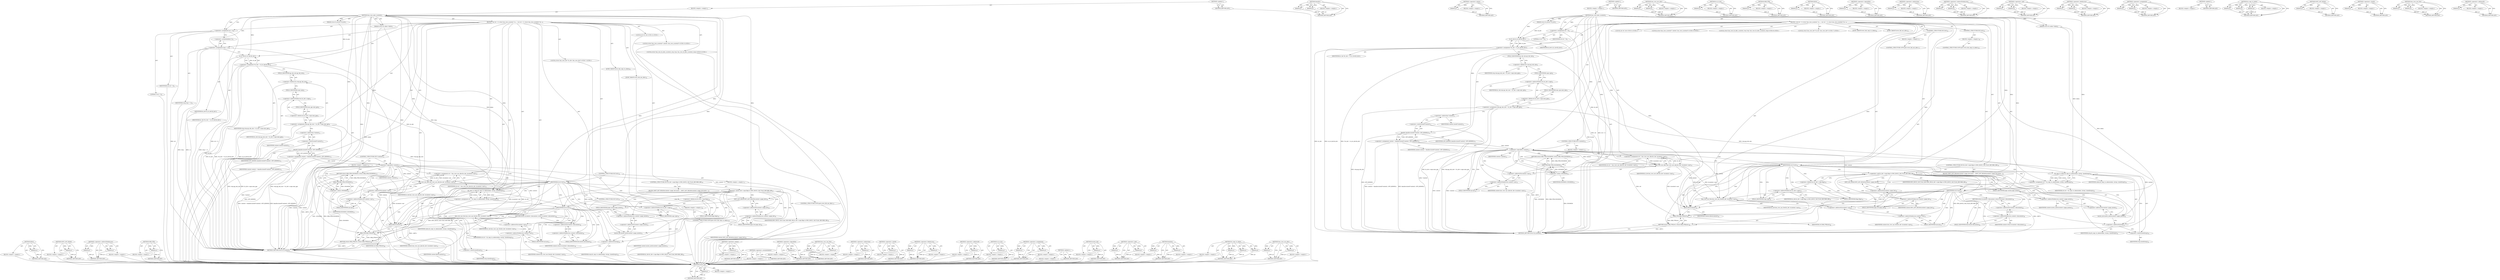 digraph "hns_roce_uar_alloc" {
vulnerable_199 [label=<(METHOD,mutex_init)>];
vulnerable_200 [label=<(PARAM,p1)>];
vulnerable_201 [label=<(BLOCK,&lt;empty&gt;,&lt;empty&gt;)>];
vulnerable_202 [label=<(METHOD_RETURN,ANY)>];
vulnerable_156 [label=<(METHOD,kmalloc)>];
vulnerable_157 [label=<(PARAM,p1)>];
vulnerable_158 [label=<(PARAM,p2)>];
vulnerable_159 [label=<(BLOCK,&lt;empty&gt;,&lt;empty&gt;)>];
vulnerable_160 [label=<(METHOD_RETURN,ANY)>];
vulnerable_177 [label=<(METHOD,&lt;operator&gt;.minus)>];
vulnerable_178 [label=<(PARAM,p1)>];
vulnerable_179 [label=<(BLOCK,&lt;empty&gt;,&lt;empty&gt;)>];
vulnerable_180 [label=<(METHOD_RETURN,ANY)>];
vulnerable_6 [label=<(METHOD,&lt;global&gt;)<SUB>1</SUB>>];
vulnerable_7 [label=<(BLOCK,&lt;empty&gt;,&lt;empty&gt;)<SUB>1</SUB>>];
vulnerable_8 [label=<(METHOD,hns_roce_alloc_ucontext)<SUB>1</SUB>>];
vulnerable_9 [label=<(PARAM,struct ib_device *ib_dev)<SUB>1</SUB>>];
vulnerable_10 [label=<(PARAM,struct ib_udata *udata)<SUB>2</SUB>>];
vulnerable_11 [label=<(BLOCK,{
 	int ret = 0;
 	struct hns_roce_ucontext *co...,{
 	int ret = 0;
 	struct hns_roce_ucontext *co...)<SUB>3</SUB>>];
vulnerable_12 [label="<(LOCAL,int ret: int)<SUB>4</SUB>>"];
vulnerable_13 [label=<(&lt;operator&gt;.assignment,ret = 0)<SUB>4</SUB>>];
vulnerable_14 [label=<(IDENTIFIER,ret,ret = 0)<SUB>4</SUB>>];
vulnerable_15 [label=<(LITERAL,0,ret = 0)<SUB>4</SUB>>];
vulnerable_16 [label="<(LOCAL,struct hns_roce_ucontext* context: hns_roce_ucontext*)<SUB>5</SUB>>"];
vulnerable_17 [label="<(LOCAL,struct hns_roce_ib_alloc_ucontext_resp resp: hns_roce_ib_alloc_ucontext_resp)<SUB>6</SUB>>"];
vulnerable_18 [label="<(LOCAL,struct hns_roce_dev* hr_dev: hns_roce_dev*)<SUB>7</SUB>>"];
vulnerable_19 [label=<(&lt;operator&gt;.assignment,*hr_dev = to_hr_dev(ib_dev))<SUB>7</SUB>>];
vulnerable_20 [label=<(IDENTIFIER,hr_dev,*hr_dev = to_hr_dev(ib_dev))<SUB>7</SUB>>];
vulnerable_21 [label=<(to_hr_dev,to_hr_dev(ib_dev))<SUB>7</SUB>>];
vulnerable_22 [label=<(IDENTIFIER,ib_dev,to_hr_dev(ib_dev))<SUB>7</SUB>>];
vulnerable_23 [label=<(&lt;operator&gt;.assignment,resp.qp_tab_size = hr_dev-&gt;caps.num_qps)<SUB>9</SUB>>];
vulnerable_24 [label=<(&lt;operator&gt;.fieldAccess,resp.qp_tab_size)<SUB>9</SUB>>];
vulnerable_25 [label=<(IDENTIFIER,resp,resp.qp_tab_size = hr_dev-&gt;caps.num_qps)<SUB>9</SUB>>];
vulnerable_26 [label=<(FIELD_IDENTIFIER,qp_tab_size,qp_tab_size)<SUB>9</SUB>>];
vulnerable_27 [label=<(&lt;operator&gt;.fieldAccess,hr_dev-&gt;caps.num_qps)<SUB>9</SUB>>];
vulnerable_28 [label=<(&lt;operator&gt;.indirectFieldAccess,hr_dev-&gt;caps)<SUB>9</SUB>>];
vulnerable_29 [label=<(IDENTIFIER,hr_dev,resp.qp_tab_size = hr_dev-&gt;caps.num_qps)<SUB>9</SUB>>];
vulnerable_30 [label=<(FIELD_IDENTIFIER,caps,caps)<SUB>9</SUB>>];
vulnerable_31 [label=<(FIELD_IDENTIFIER,num_qps,num_qps)<SUB>9</SUB>>];
vulnerable_32 [label=<(&lt;operator&gt;.assignment,context = kmalloc(sizeof(*context), GFP_KERNEL))<SUB>11</SUB>>];
vulnerable_33 [label=<(IDENTIFIER,context,context = kmalloc(sizeof(*context), GFP_KERNEL))<SUB>11</SUB>>];
vulnerable_34 [label=<(kmalloc,kmalloc(sizeof(*context), GFP_KERNEL))<SUB>11</SUB>>];
vulnerable_35 [label=<(&lt;operator&gt;.sizeOf,sizeof(*context))<SUB>11</SUB>>];
vulnerable_36 [label=<(&lt;operator&gt;.indirection,*context)<SUB>11</SUB>>];
vulnerable_37 [label=<(IDENTIFIER,context,sizeof(*context))<SUB>11</SUB>>];
vulnerable_38 [label=<(IDENTIFIER,GFP_KERNEL,kmalloc(sizeof(*context), GFP_KERNEL))<SUB>11</SUB>>];
vulnerable_39 [label=<(CONTROL_STRUCTURE,IF,if (!context))<SUB>12</SUB>>];
vulnerable_40 [label=<(&lt;operator&gt;.logicalNot,!context)<SUB>12</SUB>>];
vulnerable_41 [label=<(IDENTIFIER,context,!context)<SUB>12</SUB>>];
vulnerable_42 [label=<(BLOCK,&lt;empty&gt;,&lt;empty&gt;)<SUB>13</SUB>>];
vulnerable_43 [label=<(RETURN,return ERR_PTR(-ENOMEM);,return ERR_PTR(-ENOMEM);)<SUB>13</SUB>>];
vulnerable_44 [label=<(ERR_PTR,ERR_PTR(-ENOMEM))<SUB>13</SUB>>];
vulnerable_45 [label=<(&lt;operator&gt;.minus,-ENOMEM)<SUB>13</SUB>>];
vulnerable_46 [label=<(IDENTIFIER,ENOMEM,-ENOMEM)<SUB>13</SUB>>];
vulnerable_47 [label=<(&lt;operator&gt;.assignment,ret = hns_roce_uar_alloc(hr_dev, &amp;context-&gt;uar))<SUB>15</SUB>>];
vulnerable_48 [label=<(IDENTIFIER,ret,ret = hns_roce_uar_alloc(hr_dev, &amp;context-&gt;uar))<SUB>15</SUB>>];
vulnerable_49 [label=<(hns_roce_uar_alloc,hns_roce_uar_alloc(hr_dev, &amp;context-&gt;uar))<SUB>15</SUB>>];
vulnerable_50 [label=<(IDENTIFIER,hr_dev,hns_roce_uar_alloc(hr_dev, &amp;context-&gt;uar))<SUB>15</SUB>>];
vulnerable_51 [label=<(&lt;operator&gt;.addressOf,&amp;context-&gt;uar)<SUB>15</SUB>>];
vulnerable_52 [label=<(&lt;operator&gt;.indirectFieldAccess,context-&gt;uar)<SUB>15</SUB>>];
vulnerable_53 [label=<(IDENTIFIER,context,hns_roce_uar_alloc(hr_dev, &amp;context-&gt;uar))<SUB>15</SUB>>];
vulnerable_54 [label=<(FIELD_IDENTIFIER,uar,uar)<SUB>15</SUB>>];
vulnerable_55 [label=<(CONTROL_STRUCTURE,IF,if (ret))<SUB>16</SUB>>];
vulnerable_56 [label=<(IDENTIFIER,ret,if (ret))<SUB>16</SUB>>];
vulnerable_57 [label=<(BLOCK,&lt;empty&gt;,&lt;empty&gt;)<SUB>17</SUB>>];
vulnerable_58 [label=<(CONTROL_STRUCTURE,GOTO,goto error_fail_uar_alloc;)<SUB>17</SUB>>];
vulnerable_59 [label=<(CONTROL_STRUCTURE,IF,if (hr_dev-&gt;caps.flags &amp; HNS_ROCE_CAP_FLAG_RECORD_DB))<SUB>19</SUB>>];
vulnerable_60 [label=<(&lt;operator&gt;.and,hr_dev-&gt;caps.flags &amp; HNS_ROCE_CAP_FLAG_RECORD_DB)<SUB>19</SUB>>];
vulnerable_61 [label=<(&lt;operator&gt;.fieldAccess,hr_dev-&gt;caps.flags)<SUB>19</SUB>>];
vulnerable_62 [label=<(&lt;operator&gt;.indirectFieldAccess,hr_dev-&gt;caps)<SUB>19</SUB>>];
vulnerable_63 [label=<(IDENTIFIER,hr_dev,hr_dev-&gt;caps.flags &amp; HNS_ROCE_CAP_FLAG_RECORD_DB)<SUB>19</SUB>>];
vulnerable_64 [label=<(FIELD_IDENTIFIER,caps,caps)<SUB>19</SUB>>];
vulnerable_65 [label=<(FIELD_IDENTIFIER,flags,flags)<SUB>19</SUB>>];
vulnerable_66 [label=<(IDENTIFIER,HNS_ROCE_CAP_FLAG_RECORD_DB,hr_dev-&gt;caps.flags &amp; HNS_ROCE_CAP_FLAG_RECORD_DB)<SUB>19</SUB>>];
vulnerable_67 [label=<(BLOCK,{
		INIT_LIST_HEAD(&amp;context-&gt;page_list);
		mute...,{
		INIT_LIST_HEAD(&amp;context-&gt;page_list);
		mute...)<SUB>19</SUB>>];
vulnerable_68 [label=<(INIT_LIST_HEAD,INIT_LIST_HEAD(&amp;context-&gt;page_list))<SUB>20</SUB>>];
vulnerable_69 [label=<(&lt;operator&gt;.addressOf,&amp;context-&gt;page_list)<SUB>20</SUB>>];
vulnerable_70 [label=<(&lt;operator&gt;.indirectFieldAccess,context-&gt;page_list)<SUB>20</SUB>>];
vulnerable_71 [label=<(IDENTIFIER,context,INIT_LIST_HEAD(&amp;context-&gt;page_list))<SUB>20</SUB>>];
vulnerable_72 [label=<(FIELD_IDENTIFIER,page_list,page_list)<SUB>20</SUB>>];
vulnerable_73 [label=<(mutex_init,mutex_init(&amp;context-&gt;page_mutex))<SUB>21</SUB>>];
vulnerable_74 [label=<(&lt;operator&gt;.addressOf,&amp;context-&gt;page_mutex)<SUB>21</SUB>>];
vulnerable_75 [label=<(&lt;operator&gt;.indirectFieldAccess,context-&gt;page_mutex)<SUB>21</SUB>>];
vulnerable_76 [label=<(IDENTIFIER,context,mutex_init(&amp;context-&gt;page_mutex))<SUB>21</SUB>>];
vulnerable_77 [label=<(FIELD_IDENTIFIER,page_mutex,page_mutex)<SUB>21</SUB>>];
vulnerable_78 [label=<(&lt;operator&gt;.assignment,ret = ib_copy_to_udata(udata, &amp;resp, sizeof(resp)))<SUB>24</SUB>>];
vulnerable_79 [label=<(IDENTIFIER,ret,ret = ib_copy_to_udata(udata, &amp;resp, sizeof(resp)))<SUB>24</SUB>>];
vulnerable_80 [label=<(ib_copy_to_udata,ib_copy_to_udata(udata, &amp;resp, sizeof(resp)))<SUB>24</SUB>>];
vulnerable_81 [label=<(IDENTIFIER,udata,ib_copy_to_udata(udata, &amp;resp, sizeof(resp)))<SUB>24</SUB>>];
vulnerable_82 [label=<(&lt;operator&gt;.addressOf,&amp;resp)<SUB>24</SUB>>];
vulnerable_83 [label=<(IDENTIFIER,resp,ib_copy_to_udata(udata, &amp;resp, sizeof(resp)))<SUB>24</SUB>>];
vulnerable_84 [label=<(&lt;operator&gt;.sizeOf,sizeof(resp))<SUB>24</SUB>>];
vulnerable_85 [label=<(IDENTIFIER,resp,sizeof(resp))<SUB>24</SUB>>];
vulnerable_86 [label=<(CONTROL_STRUCTURE,IF,if (ret))<SUB>25</SUB>>];
vulnerable_87 [label=<(IDENTIFIER,ret,if (ret))<SUB>25</SUB>>];
vulnerable_88 [label=<(BLOCK,&lt;empty&gt;,&lt;empty&gt;)<SUB>26</SUB>>];
vulnerable_89 [label=<(CONTROL_STRUCTURE,GOTO,goto error_fail_copy_to_udata;)<SUB>26</SUB>>];
vulnerable_90 [label=<(RETURN,return &amp;context-&gt;ibucontext;,return &amp;context-&gt;ibucontext;)<SUB>28</SUB>>];
vulnerable_91 [label=<(&lt;operator&gt;.addressOf,&amp;context-&gt;ibucontext)<SUB>28</SUB>>];
vulnerable_92 [label=<(&lt;operator&gt;.indirectFieldAccess,context-&gt;ibucontext)<SUB>28</SUB>>];
vulnerable_93 [label=<(IDENTIFIER,context,return &amp;context-&gt;ibucontext;)<SUB>28</SUB>>];
vulnerable_94 [label=<(FIELD_IDENTIFIER,ibucontext,ibucontext)<SUB>28</SUB>>];
vulnerable_95 [label=<(JUMP_TARGET,error_fail_copy_to_udata)<SUB>30</SUB>>];
vulnerable_96 [label=<(hns_roce_uar_free,hns_roce_uar_free(hr_dev, &amp;context-&gt;uar))<SUB>31</SUB>>];
vulnerable_97 [label=<(IDENTIFIER,hr_dev,hns_roce_uar_free(hr_dev, &amp;context-&gt;uar))<SUB>31</SUB>>];
vulnerable_98 [label=<(&lt;operator&gt;.addressOf,&amp;context-&gt;uar)<SUB>31</SUB>>];
vulnerable_99 [label=<(&lt;operator&gt;.indirectFieldAccess,context-&gt;uar)<SUB>31</SUB>>];
vulnerable_100 [label=<(IDENTIFIER,context,hns_roce_uar_free(hr_dev, &amp;context-&gt;uar))<SUB>31</SUB>>];
vulnerable_101 [label=<(FIELD_IDENTIFIER,uar,uar)<SUB>31</SUB>>];
vulnerable_102 [label=<(JUMP_TARGET,error_fail_uar_alloc)<SUB>33</SUB>>];
vulnerable_103 [label=<(kfree,kfree(context))<SUB>34</SUB>>];
vulnerable_104 [label=<(IDENTIFIER,context,kfree(context))<SUB>34</SUB>>];
vulnerable_105 [label=<(RETURN,return ERR_PTR(ret);,return ERR_PTR(ret);)<SUB>36</SUB>>];
vulnerable_106 [label=<(ERR_PTR,ERR_PTR(ret))<SUB>36</SUB>>];
vulnerable_107 [label=<(IDENTIFIER,ret,ERR_PTR(ret))<SUB>36</SUB>>];
vulnerable_108 [label=<(METHOD_RETURN,struct ib_ucontext)<SUB>1</SUB>>];
vulnerable_110 [label=<(METHOD_RETURN,ANY)<SUB>1</SUB>>];
vulnerable_181 [label=<(METHOD,hns_roce_uar_alloc)>];
vulnerable_182 [label=<(PARAM,p1)>];
vulnerable_183 [label=<(PARAM,p2)>];
vulnerable_184 [label=<(BLOCK,&lt;empty&gt;,&lt;empty&gt;)>];
vulnerable_185 [label=<(METHOD_RETURN,ANY)>];
vulnerable_142 [label=<(METHOD,to_hr_dev)>];
vulnerable_143 [label=<(PARAM,p1)>];
vulnerable_144 [label=<(BLOCK,&lt;empty&gt;,&lt;empty&gt;)>];
vulnerable_145 [label=<(METHOD_RETURN,ANY)>];
vulnerable_173 [label=<(METHOD,ERR_PTR)>];
vulnerable_174 [label=<(PARAM,p1)>];
vulnerable_175 [label=<(BLOCK,&lt;empty&gt;,&lt;empty&gt;)>];
vulnerable_176 [label=<(METHOD_RETURN,ANY)>];
vulnerable_214 [label=<(METHOD,kfree)>];
vulnerable_215 [label=<(PARAM,p1)>];
vulnerable_216 [label=<(BLOCK,&lt;empty&gt;,&lt;empty&gt;)>];
vulnerable_217 [label=<(METHOD_RETURN,ANY)>];
vulnerable_169 [label=<(METHOD,&lt;operator&gt;.logicalNot)>];
vulnerable_170 [label=<(PARAM,p1)>];
vulnerable_171 [label=<(BLOCK,&lt;empty&gt;,&lt;empty&gt;)>];
vulnerable_172 [label=<(METHOD_RETURN,ANY)>];
vulnerable_165 [label=<(METHOD,&lt;operator&gt;.indirection)>];
vulnerable_166 [label=<(PARAM,p1)>];
vulnerable_167 [label=<(BLOCK,&lt;empty&gt;,&lt;empty&gt;)>];
vulnerable_168 [label=<(METHOD_RETURN,ANY)>];
vulnerable_151 [label=<(METHOD,&lt;operator&gt;.indirectFieldAccess)>];
vulnerable_152 [label=<(PARAM,p1)>];
vulnerable_153 [label=<(PARAM,p2)>];
vulnerable_154 [label=<(BLOCK,&lt;empty&gt;,&lt;empty&gt;)>];
vulnerable_155 [label=<(METHOD_RETURN,ANY)>];
vulnerable_190 [label=<(METHOD,&lt;operator&gt;.and)>];
vulnerable_191 [label=<(PARAM,p1)>];
vulnerable_192 [label=<(PARAM,p2)>];
vulnerable_193 [label=<(BLOCK,&lt;empty&gt;,&lt;empty&gt;)>];
vulnerable_194 [label=<(METHOD_RETURN,ANY)>];
vulnerable_146 [label=<(METHOD,&lt;operator&gt;.fieldAccess)>];
vulnerable_147 [label=<(PARAM,p1)>];
vulnerable_148 [label=<(PARAM,p2)>];
vulnerable_149 [label=<(BLOCK,&lt;empty&gt;,&lt;empty&gt;)>];
vulnerable_150 [label=<(METHOD_RETURN,ANY)>];
vulnerable_137 [label=<(METHOD,&lt;operator&gt;.assignment)>];
vulnerable_138 [label=<(PARAM,p1)>];
vulnerable_139 [label=<(PARAM,p2)>];
vulnerable_140 [label=<(BLOCK,&lt;empty&gt;,&lt;empty&gt;)>];
vulnerable_141 [label=<(METHOD_RETURN,ANY)>];
vulnerable_131 [label=<(METHOD,&lt;global&gt;)<SUB>1</SUB>>];
vulnerable_132 [label=<(BLOCK,&lt;empty&gt;,&lt;empty&gt;)>];
vulnerable_133 [label=<(METHOD_RETURN,ANY)>];
vulnerable_203 [label=<(METHOD,ib_copy_to_udata)>];
vulnerable_204 [label=<(PARAM,p1)>];
vulnerable_205 [label=<(PARAM,p2)>];
vulnerable_206 [label=<(PARAM,p3)>];
vulnerable_207 [label=<(BLOCK,&lt;empty&gt;,&lt;empty&gt;)>];
vulnerable_208 [label=<(METHOD_RETURN,ANY)>];
vulnerable_195 [label=<(METHOD,INIT_LIST_HEAD)>];
vulnerable_196 [label=<(PARAM,p1)>];
vulnerable_197 [label=<(BLOCK,&lt;empty&gt;,&lt;empty&gt;)>];
vulnerable_198 [label=<(METHOD_RETURN,ANY)>];
vulnerable_161 [label=<(METHOD,&lt;operator&gt;.sizeOf)>];
vulnerable_162 [label=<(PARAM,p1)>];
vulnerable_163 [label=<(BLOCK,&lt;empty&gt;,&lt;empty&gt;)>];
vulnerable_164 [label=<(METHOD_RETURN,ANY)>];
vulnerable_209 [label=<(METHOD,hns_roce_uar_free)>];
vulnerable_210 [label=<(PARAM,p1)>];
vulnerable_211 [label=<(PARAM,p2)>];
vulnerable_212 [label=<(BLOCK,&lt;empty&gt;,&lt;empty&gt;)>];
vulnerable_213 [label=<(METHOD_RETURN,ANY)>];
vulnerable_186 [label=<(METHOD,&lt;operator&gt;.addressOf)>];
vulnerable_187 [label=<(PARAM,p1)>];
vulnerable_188 [label=<(BLOCK,&lt;empty&gt;,&lt;empty&gt;)>];
vulnerable_189 [label=<(METHOD_RETURN,ANY)>];
fixed_220 [label=<(METHOD,kfree)>];
fixed_221 [label=<(PARAM,p1)>];
fixed_222 [label=<(BLOCK,&lt;empty&gt;,&lt;empty&gt;)>];
fixed_223 [label=<(METHOD_RETURN,ANY)>];
fixed_201 [label=<(METHOD,INIT_LIST_HEAD)>];
fixed_202 [label=<(PARAM,p1)>];
fixed_203 [label=<(BLOCK,&lt;empty&gt;,&lt;empty&gt;)>];
fixed_204 [label=<(METHOD_RETURN,ANY)>];
fixed_157 [label=<(METHOD,&lt;operator&gt;.indirectFieldAccess)>];
fixed_158 [label=<(PARAM,p1)>];
fixed_159 [label=<(PARAM,p2)>];
fixed_160 [label=<(BLOCK,&lt;empty&gt;,&lt;empty&gt;)>];
fixed_161 [label=<(METHOD_RETURN,ANY)>];
fixed_179 [label=<(METHOD,ERR_PTR)>];
fixed_180 [label=<(PARAM,p1)>];
fixed_181 [label=<(BLOCK,&lt;empty&gt;,&lt;empty&gt;)>];
fixed_182 [label=<(METHOD_RETURN,ANY)>];
fixed_6 [label=<(METHOD,&lt;global&gt;)<SUB>1</SUB>>];
fixed_7 [label=<(BLOCK,&lt;empty&gt;,&lt;empty&gt;)<SUB>1</SUB>>];
fixed_8 [label=<(METHOD,hns_roce_alloc_ucontext)<SUB>1</SUB>>];
fixed_9 [label=<(PARAM,struct ib_device *ib_dev)<SUB>1</SUB>>];
fixed_10 [label=<(PARAM,struct ib_udata *udata)<SUB>2</SUB>>];
fixed_11 [label=<(BLOCK,{
 	int ret = 0;
 	struct hns_roce_ucontext *co...,{
 	int ret = 0;
 	struct hns_roce_ucontext *co...)<SUB>3</SUB>>];
fixed_12 [label="<(LOCAL,int ret: int)<SUB>4</SUB>>"];
fixed_13 [label=<(&lt;operator&gt;.assignment,ret = 0)<SUB>4</SUB>>];
fixed_14 [label=<(IDENTIFIER,ret,ret = 0)<SUB>4</SUB>>];
fixed_15 [label=<(LITERAL,0,ret = 0)<SUB>4</SUB>>];
fixed_16 [label="<(LOCAL,struct hns_roce_ucontext* context: hns_roce_ucontext*)<SUB>5</SUB>>"];
fixed_17 [label="<(LOCAL,struct hns_roce_ib_alloc_ucontext_resp resp: hns_roce_ib_alloc_ucontext_resp)<SUB>6</SUB>>"];
fixed_18 [label=<(&lt;operator&gt;.assignment,resp = {})<SUB>6</SUB>>];
fixed_19 [label=<(IDENTIFIER,resp,resp = {})<SUB>6</SUB>>];
fixed_20 [label=<(&lt;operator&gt;.arrayInitializer,{})<SUB>6</SUB>>];
fixed_21 [label="<(LOCAL,struct hns_roce_dev* hr_dev: hns_roce_dev*)<SUB>7</SUB>>"];
fixed_22 [label=<(&lt;operator&gt;.assignment,*hr_dev = to_hr_dev(ib_dev))<SUB>7</SUB>>];
fixed_23 [label=<(IDENTIFIER,hr_dev,*hr_dev = to_hr_dev(ib_dev))<SUB>7</SUB>>];
fixed_24 [label=<(to_hr_dev,to_hr_dev(ib_dev))<SUB>7</SUB>>];
fixed_25 [label=<(IDENTIFIER,ib_dev,to_hr_dev(ib_dev))<SUB>7</SUB>>];
fixed_26 [label=<(&lt;operator&gt;.assignment,resp.qp_tab_size = hr_dev-&gt;caps.num_qps)<SUB>9</SUB>>];
fixed_27 [label=<(&lt;operator&gt;.fieldAccess,resp.qp_tab_size)<SUB>9</SUB>>];
fixed_28 [label=<(IDENTIFIER,resp,resp.qp_tab_size = hr_dev-&gt;caps.num_qps)<SUB>9</SUB>>];
fixed_29 [label=<(FIELD_IDENTIFIER,qp_tab_size,qp_tab_size)<SUB>9</SUB>>];
fixed_30 [label=<(&lt;operator&gt;.fieldAccess,hr_dev-&gt;caps.num_qps)<SUB>9</SUB>>];
fixed_31 [label=<(&lt;operator&gt;.indirectFieldAccess,hr_dev-&gt;caps)<SUB>9</SUB>>];
fixed_32 [label=<(IDENTIFIER,hr_dev,resp.qp_tab_size = hr_dev-&gt;caps.num_qps)<SUB>9</SUB>>];
fixed_33 [label=<(FIELD_IDENTIFIER,caps,caps)<SUB>9</SUB>>];
fixed_34 [label=<(FIELD_IDENTIFIER,num_qps,num_qps)<SUB>9</SUB>>];
fixed_35 [label=<(&lt;operator&gt;.assignment,context = kmalloc(sizeof(*context), GFP_KERNEL))<SUB>11</SUB>>];
fixed_36 [label=<(IDENTIFIER,context,context = kmalloc(sizeof(*context), GFP_KERNEL))<SUB>11</SUB>>];
fixed_37 [label=<(kmalloc,kmalloc(sizeof(*context), GFP_KERNEL))<SUB>11</SUB>>];
fixed_38 [label=<(&lt;operator&gt;.sizeOf,sizeof(*context))<SUB>11</SUB>>];
fixed_39 [label=<(&lt;operator&gt;.indirection,*context)<SUB>11</SUB>>];
fixed_40 [label=<(IDENTIFIER,context,sizeof(*context))<SUB>11</SUB>>];
fixed_41 [label=<(IDENTIFIER,GFP_KERNEL,kmalloc(sizeof(*context), GFP_KERNEL))<SUB>11</SUB>>];
fixed_42 [label=<(CONTROL_STRUCTURE,IF,if (!context))<SUB>12</SUB>>];
fixed_43 [label=<(&lt;operator&gt;.logicalNot,!context)<SUB>12</SUB>>];
fixed_44 [label=<(IDENTIFIER,context,!context)<SUB>12</SUB>>];
fixed_45 [label=<(BLOCK,&lt;empty&gt;,&lt;empty&gt;)<SUB>13</SUB>>];
fixed_46 [label=<(RETURN,return ERR_PTR(-ENOMEM);,return ERR_PTR(-ENOMEM);)<SUB>13</SUB>>];
fixed_47 [label=<(ERR_PTR,ERR_PTR(-ENOMEM))<SUB>13</SUB>>];
fixed_48 [label=<(&lt;operator&gt;.minus,-ENOMEM)<SUB>13</SUB>>];
fixed_49 [label=<(IDENTIFIER,ENOMEM,-ENOMEM)<SUB>13</SUB>>];
fixed_50 [label=<(&lt;operator&gt;.assignment,ret = hns_roce_uar_alloc(hr_dev, &amp;context-&gt;uar))<SUB>15</SUB>>];
fixed_51 [label=<(IDENTIFIER,ret,ret = hns_roce_uar_alloc(hr_dev, &amp;context-&gt;uar))<SUB>15</SUB>>];
fixed_52 [label=<(hns_roce_uar_alloc,hns_roce_uar_alloc(hr_dev, &amp;context-&gt;uar))<SUB>15</SUB>>];
fixed_53 [label=<(IDENTIFIER,hr_dev,hns_roce_uar_alloc(hr_dev, &amp;context-&gt;uar))<SUB>15</SUB>>];
fixed_54 [label=<(&lt;operator&gt;.addressOf,&amp;context-&gt;uar)<SUB>15</SUB>>];
fixed_55 [label=<(&lt;operator&gt;.indirectFieldAccess,context-&gt;uar)<SUB>15</SUB>>];
fixed_56 [label=<(IDENTIFIER,context,hns_roce_uar_alloc(hr_dev, &amp;context-&gt;uar))<SUB>15</SUB>>];
fixed_57 [label=<(FIELD_IDENTIFIER,uar,uar)<SUB>15</SUB>>];
fixed_58 [label=<(CONTROL_STRUCTURE,IF,if (ret))<SUB>16</SUB>>];
fixed_59 [label=<(IDENTIFIER,ret,if (ret))<SUB>16</SUB>>];
fixed_60 [label=<(BLOCK,&lt;empty&gt;,&lt;empty&gt;)<SUB>17</SUB>>];
fixed_61 [label=<(CONTROL_STRUCTURE,GOTO,goto error_fail_uar_alloc;)<SUB>17</SUB>>];
fixed_62 [label=<(CONTROL_STRUCTURE,IF,if (hr_dev-&gt;caps.flags &amp; HNS_ROCE_CAP_FLAG_RECORD_DB))<SUB>19</SUB>>];
fixed_63 [label=<(&lt;operator&gt;.and,hr_dev-&gt;caps.flags &amp; HNS_ROCE_CAP_FLAG_RECORD_DB)<SUB>19</SUB>>];
fixed_64 [label=<(&lt;operator&gt;.fieldAccess,hr_dev-&gt;caps.flags)<SUB>19</SUB>>];
fixed_65 [label=<(&lt;operator&gt;.indirectFieldAccess,hr_dev-&gt;caps)<SUB>19</SUB>>];
fixed_66 [label=<(IDENTIFIER,hr_dev,hr_dev-&gt;caps.flags &amp; HNS_ROCE_CAP_FLAG_RECORD_DB)<SUB>19</SUB>>];
fixed_67 [label=<(FIELD_IDENTIFIER,caps,caps)<SUB>19</SUB>>];
fixed_68 [label=<(FIELD_IDENTIFIER,flags,flags)<SUB>19</SUB>>];
fixed_69 [label=<(IDENTIFIER,HNS_ROCE_CAP_FLAG_RECORD_DB,hr_dev-&gt;caps.flags &amp; HNS_ROCE_CAP_FLAG_RECORD_DB)<SUB>19</SUB>>];
fixed_70 [label=<(BLOCK,{
		INIT_LIST_HEAD(&amp;context-&gt;page_list);
		mute...,{
		INIT_LIST_HEAD(&amp;context-&gt;page_list);
		mute...)<SUB>19</SUB>>];
fixed_71 [label=<(INIT_LIST_HEAD,INIT_LIST_HEAD(&amp;context-&gt;page_list))<SUB>20</SUB>>];
fixed_72 [label=<(&lt;operator&gt;.addressOf,&amp;context-&gt;page_list)<SUB>20</SUB>>];
fixed_73 [label=<(&lt;operator&gt;.indirectFieldAccess,context-&gt;page_list)<SUB>20</SUB>>];
fixed_74 [label=<(IDENTIFIER,context,INIT_LIST_HEAD(&amp;context-&gt;page_list))<SUB>20</SUB>>];
fixed_75 [label=<(FIELD_IDENTIFIER,page_list,page_list)<SUB>20</SUB>>];
fixed_76 [label=<(mutex_init,mutex_init(&amp;context-&gt;page_mutex))<SUB>21</SUB>>];
fixed_77 [label=<(&lt;operator&gt;.addressOf,&amp;context-&gt;page_mutex)<SUB>21</SUB>>];
fixed_78 [label=<(&lt;operator&gt;.indirectFieldAccess,context-&gt;page_mutex)<SUB>21</SUB>>];
fixed_79 [label=<(IDENTIFIER,context,mutex_init(&amp;context-&gt;page_mutex))<SUB>21</SUB>>];
fixed_80 [label=<(FIELD_IDENTIFIER,page_mutex,page_mutex)<SUB>21</SUB>>];
fixed_81 [label=<(&lt;operator&gt;.assignment,ret = ib_copy_to_udata(udata, &amp;resp, sizeof(resp)))<SUB>24</SUB>>];
fixed_82 [label=<(IDENTIFIER,ret,ret = ib_copy_to_udata(udata, &amp;resp, sizeof(resp)))<SUB>24</SUB>>];
fixed_83 [label=<(ib_copy_to_udata,ib_copy_to_udata(udata, &amp;resp, sizeof(resp)))<SUB>24</SUB>>];
fixed_84 [label=<(IDENTIFIER,udata,ib_copy_to_udata(udata, &amp;resp, sizeof(resp)))<SUB>24</SUB>>];
fixed_85 [label=<(&lt;operator&gt;.addressOf,&amp;resp)<SUB>24</SUB>>];
fixed_86 [label=<(IDENTIFIER,resp,ib_copy_to_udata(udata, &amp;resp, sizeof(resp)))<SUB>24</SUB>>];
fixed_87 [label=<(&lt;operator&gt;.sizeOf,sizeof(resp))<SUB>24</SUB>>];
fixed_88 [label=<(IDENTIFIER,resp,sizeof(resp))<SUB>24</SUB>>];
fixed_89 [label=<(CONTROL_STRUCTURE,IF,if (ret))<SUB>25</SUB>>];
fixed_90 [label=<(IDENTIFIER,ret,if (ret))<SUB>25</SUB>>];
fixed_91 [label=<(BLOCK,&lt;empty&gt;,&lt;empty&gt;)<SUB>26</SUB>>];
fixed_92 [label=<(CONTROL_STRUCTURE,GOTO,goto error_fail_copy_to_udata;)<SUB>26</SUB>>];
fixed_93 [label=<(RETURN,return &amp;context-&gt;ibucontext;,return &amp;context-&gt;ibucontext;)<SUB>28</SUB>>];
fixed_94 [label=<(&lt;operator&gt;.addressOf,&amp;context-&gt;ibucontext)<SUB>28</SUB>>];
fixed_95 [label=<(&lt;operator&gt;.indirectFieldAccess,context-&gt;ibucontext)<SUB>28</SUB>>];
fixed_96 [label=<(IDENTIFIER,context,return &amp;context-&gt;ibucontext;)<SUB>28</SUB>>];
fixed_97 [label=<(FIELD_IDENTIFIER,ibucontext,ibucontext)<SUB>28</SUB>>];
fixed_98 [label=<(JUMP_TARGET,error_fail_copy_to_udata)<SUB>30</SUB>>];
fixed_99 [label=<(hns_roce_uar_free,hns_roce_uar_free(hr_dev, &amp;context-&gt;uar))<SUB>31</SUB>>];
fixed_100 [label=<(IDENTIFIER,hr_dev,hns_roce_uar_free(hr_dev, &amp;context-&gt;uar))<SUB>31</SUB>>];
fixed_101 [label=<(&lt;operator&gt;.addressOf,&amp;context-&gt;uar)<SUB>31</SUB>>];
fixed_102 [label=<(&lt;operator&gt;.indirectFieldAccess,context-&gt;uar)<SUB>31</SUB>>];
fixed_103 [label=<(IDENTIFIER,context,hns_roce_uar_free(hr_dev, &amp;context-&gt;uar))<SUB>31</SUB>>];
fixed_104 [label=<(FIELD_IDENTIFIER,uar,uar)<SUB>31</SUB>>];
fixed_105 [label=<(JUMP_TARGET,error_fail_uar_alloc)<SUB>33</SUB>>];
fixed_106 [label=<(kfree,kfree(context))<SUB>34</SUB>>];
fixed_107 [label=<(IDENTIFIER,context,kfree(context))<SUB>34</SUB>>];
fixed_108 [label=<(RETURN,return ERR_PTR(ret);,return ERR_PTR(ret);)<SUB>36</SUB>>];
fixed_109 [label=<(ERR_PTR,ERR_PTR(ret))<SUB>36</SUB>>];
fixed_110 [label=<(IDENTIFIER,ret,ERR_PTR(ret))<SUB>36</SUB>>];
fixed_111 [label=<(METHOD_RETURN,struct ib_ucontext)<SUB>1</SUB>>];
fixed_113 [label=<(METHOD_RETURN,ANY)<SUB>1</SUB>>];
fixed_183 [label=<(METHOD,&lt;operator&gt;.minus)>];
fixed_184 [label=<(PARAM,p1)>];
fixed_185 [label=<(BLOCK,&lt;empty&gt;,&lt;empty&gt;)>];
fixed_186 [label=<(METHOD_RETURN,ANY)>];
fixed_145 [label=<(METHOD,&lt;operator&gt;.arrayInitializer)>];
fixed_146 [label=<(BLOCK,&lt;empty&gt;,&lt;empty&gt;)>];
fixed_147 [label=<(METHOD_RETURN,ANY)>];
fixed_175 [label=<(METHOD,&lt;operator&gt;.logicalNot)>];
fixed_176 [label=<(PARAM,p1)>];
fixed_177 [label=<(BLOCK,&lt;empty&gt;,&lt;empty&gt;)>];
fixed_178 [label=<(METHOD_RETURN,ANY)>];
fixed_215 [label=<(METHOD,hns_roce_uar_free)>];
fixed_216 [label=<(PARAM,p1)>];
fixed_217 [label=<(PARAM,p2)>];
fixed_218 [label=<(BLOCK,&lt;empty&gt;,&lt;empty&gt;)>];
fixed_219 [label=<(METHOD_RETURN,ANY)>];
fixed_171 [label=<(METHOD,&lt;operator&gt;.indirection)>];
fixed_172 [label=<(PARAM,p1)>];
fixed_173 [label=<(BLOCK,&lt;empty&gt;,&lt;empty&gt;)>];
fixed_174 [label=<(METHOD_RETURN,ANY)>];
fixed_167 [label=<(METHOD,&lt;operator&gt;.sizeOf)>];
fixed_168 [label=<(PARAM,p1)>];
fixed_169 [label=<(BLOCK,&lt;empty&gt;,&lt;empty&gt;)>];
fixed_170 [label=<(METHOD_RETURN,ANY)>];
fixed_152 [label=<(METHOD,&lt;operator&gt;.fieldAccess)>];
fixed_153 [label=<(PARAM,p1)>];
fixed_154 [label=<(PARAM,p2)>];
fixed_155 [label=<(BLOCK,&lt;empty&gt;,&lt;empty&gt;)>];
fixed_156 [label=<(METHOD_RETURN,ANY)>];
fixed_192 [label=<(METHOD,&lt;operator&gt;.addressOf)>];
fixed_193 [label=<(PARAM,p1)>];
fixed_194 [label=<(BLOCK,&lt;empty&gt;,&lt;empty&gt;)>];
fixed_195 [label=<(METHOD_RETURN,ANY)>];
fixed_148 [label=<(METHOD,to_hr_dev)>];
fixed_149 [label=<(PARAM,p1)>];
fixed_150 [label=<(BLOCK,&lt;empty&gt;,&lt;empty&gt;)>];
fixed_151 [label=<(METHOD_RETURN,ANY)>];
fixed_140 [label=<(METHOD,&lt;operator&gt;.assignment)>];
fixed_141 [label=<(PARAM,p1)>];
fixed_142 [label=<(PARAM,p2)>];
fixed_143 [label=<(BLOCK,&lt;empty&gt;,&lt;empty&gt;)>];
fixed_144 [label=<(METHOD_RETURN,ANY)>];
fixed_134 [label=<(METHOD,&lt;global&gt;)<SUB>1</SUB>>];
fixed_135 [label=<(BLOCK,&lt;empty&gt;,&lt;empty&gt;)>];
fixed_136 [label=<(METHOD_RETURN,ANY)>];
fixed_205 [label=<(METHOD,mutex_init)>];
fixed_206 [label=<(PARAM,p1)>];
fixed_207 [label=<(BLOCK,&lt;empty&gt;,&lt;empty&gt;)>];
fixed_208 [label=<(METHOD_RETURN,ANY)>];
fixed_196 [label=<(METHOD,&lt;operator&gt;.and)>];
fixed_197 [label=<(PARAM,p1)>];
fixed_198 [label=<(PARAM,p2)>];
fixed_199 [label=<(BLOCK,&lt;empty&gt;,&lt;empty&gt;)>];
fixed_200 [label=<(METHOD_RETURN,ANY)>];
fixed_162 [label=<(METHOD,kmalloc)>];
fixed_163 [label=<(PARAM,p1)>];
fixed_164 [label=<(PARAM,p2)>];
fixed_165 [label=<(BLOCK,&lt;empty&gt;,&lt;empty&gt;)>];
fixed_166 [label=<(METHOD_RETURN,ANY)>];
fixed_209 [label=<(METHOD,ib_copy_to_udata)>];
fixed_210 [label=<(PARAM,p1)>];
fixed_211 [label=<(PARAM,p2)>];
fixed_212 [label=<(PARAM,p3)>];
fixed_213 [label=<(BLOCK,&lt;empty&gt;,&lt;empty&gt;)>];
fixed_214 [label=<(METHOD_RETURN,ANY)>];
fixed_187 [label=<(METHOD,hns_roce_uar_alloc)>];
fixed_188 [label=<(PARAM,p1)>];
fixed_189 [label=<(PARAM,p2)>];
fixed_190 [label=<(BLOCK,&lt;empty&gt;,&lt;empty&gt;)>];
fixed_191 [label=<(METHOD_RETURN,ANY)>];
vulnerable_199 -> vulnerable_200  [key=0, label="AST: "];
vulnerable_199 -> vulnerable_200  [key=1, label="DDG: "];
vulnerable_199 -> vulnerable_201  [key=0, label="AST: "];
vulnerable_199 -> vulnerable_202  [key=0, label="AST: "];
vulnerable_199 -> vulnerable_202  [key=1, label="CFG: "];
vulnerable_200 -> vulnerable_202  [key=0, label="DDG: p1"];
vulnerable_156 -> vulnerable_157  [key=0, label="AST: "];
vulnerable_156 -> vulnerable_157  [key=1, label="DDG: "];
vulnerable_156 -> vulnerable_159  [key=0, label="AST: "];
vulnerable_156 -> vulnerable_158  [key=0, label="AST: "];
vulnerable_156 -> vulnerable_158  [key=1, label="DDG: "];
vulnerable_156 -> vulnerable_160  [key=0, label="AST: "];
vulnerable_156 -> vulnerable_160  [key=1, label="CFG: "];
vulnerable_157 -> vulnerable_160  [key=0, label="DDG: p1"];
vulnerable_158 -> vulnerable_160  [key=0, label="DDG: p2"];
vulnerable_177 -> vulnerable_178  [key=0, label="AST: "];
vulnerable_177 -> vulnerable_178  [key=1, label="DDG: "];
vulnerable_177 -> vulnerable_179  [key=0, label="AST: "];
vulnerable_177 -> vulnerable_180  [key=0, label="AST: "];
vulnerable_177 -> vulnerable_180  [key=1, label="CFG: "];
vulnerable_178 -> vulnerable_180  [key=0, label="DDG: p1"];
vulnerable_6 -> vulnerable_7  [key=0, label="AST: "];
vulnerable_6 -> vulnerable_110  [key=0, label="AST: "];
vulnerable_6 -> vulnerable_110  [key=1, label="CFG: "];
vulnerable_7 -> vulnerable_8  [key=0, label="AST: "];
vulnerable_8 -> vulnerable_9  [key=0, label="AST: "];
vulnerable_8 -> vulnerable_9  [key=1, label="DDG: "];
vulnerable_8 -> vulnerable_10  [key=0, label="AST: "];
vulnerable_8 -> vulnerable_10  [key=1, label="DDG: "];
vulnerable_8 -> vulnerable_11  [key=0, label="AST: "];
vulnerable_8 -> vulnerable_108  [key=0, label="AST: "];
vulnerable_8 -> vulnerable_13  [key=0, label="CFG: "];
vulnerable_8 -> vulnerable_13  [key=1, label="DDG: "];
vulnerable_8 -> vulnerable_56  [key=0, label="DDG: "];
vulnerable_8 -> vulnerable_87  [key=0, label="DDG: "];
vulnerable_8 -> vulnerable_96  [key=0, label="DDG: "];
vulnerable_8 -> vulnerable_103  [key=0, label="DDG: "];
vulnerable_8 -> vulnerable_21  [key=0, label="DDG: "];
vulnerable_8 -> vulnerable_34  [key=0, label="DDG: "];
vulnerable_8 -> vulnerable_40  [key=0, label="DDG: "];
vulnerable_8 -> vulnerable_49  [key=0, label="DDG: "];
vulnerable_8 -> vulnerable_60  [key=0, label="DDG: "];
vulnerable_8 -> vulnerable_80  [key=0, label="DDG: "];
vulnerable_8 -> vulnerable_106  [key=0, label="DDG: "];
vulnerable_8 -> vulnerable_45  [key=0, label="DDG: "];
vulnerable_9 -> vulnerable_21  [key=0, label="DDG: ib_dev"];
vulnerable_10 -> vulnerable_108  [key=0, label="DDG: udata"];
vulnerable_10 -> vulnerable_80  [key=0, label="DDG: udata"];
vulnerable_11 -> vulnerable_12  [key=0, label="AST: "];
vulnerable_11 -> vulnerable_13  [key=0, label="AST: "];
vulnerable_11 -> vulnerable_16  [key=0, label="AST: "];
vulnerable_11 -> vulnerable_17  [key=0, label="AST: "];
vulnerable_11 -> vulnerable_18  [key=0, label="AST: "];
vulnerable_11 -> vulnerable_19  [key=0, label="AST: "];
vulnerable_11 -> vulnerable_23  [key=0, label="AST: "];
vulnerable_11 -> vulnerable_32  [key=0, label="AST: "];
vulnerable_11 -> vulnerable_39  [key=0, label="AST: "];
vulnerable_11 -> vulnerable_47  [key=0, label="AST: "];
vulnerable_11 -> vulnerable_55  [key=0, label="AST: "];
vulnerable_11 -> vulnerable_59  [key=0, label="AST: "];
vulnerable_11 -> vulnerable_78  [key=0, label="AST: "];
vulnerable_11 -> vulnerable_86  [key=0, label="AST: "];
vulnerable_11 -> vulnerable_90  [key=0, label="AST: "];
vulnerable_11 -> vulnerable_95  [key=0, label="AST: "];
vulnerable_11 -> vulnerable_96  [key=0, label="AST: "];
vulnerable_11 -> vulnerable_102  [key=0, label="AST: "];
vulnerable_11 -> vulnerable_103  [key=0, label="AST: "];
vulnerable_11 -> vulnerable_105  [key=0, label="AST: "];
vulnerable_13 -> vulnerable_14  [key=0, label="AST: "];
vulnerable_13 -> vulnerable_15  [key=0, label="AST: "];
vulnerable_13 -> vulnerable_21  [key=0, label="CFG: "];
vulnerable_13 -> vulnerable_108  [key=0, label="DDG: ret"];
vulnerable_13 -> vulnerable_108  [key=1, label="DDG: ret = 0"];
vulnerable_19 -> vulnerable_20  [key=0, label="AST: "];
vulnerable_19 -> vulnerable_21  [key=0, label="AST: "];
vulnerable_19 -> vulnerable_26  [key=0, label="CFG: "];
vulnerable_19 -> vulnerable_108  [key=0, label="DDG: hr_dev"];
vulnerable_19 -> vulnerable_108  [key=1, label="DDG: to_hr_dev(ib_dev)"];
vulnerable_19 -> vulnerable_108  [key=2, label="DDG: *hr_dev = to_hr_dev(ib_dev)"];
vulnerable_19 -> vulnerable_49  [key=0, label="DDG: hr_dev"];
vulnerable_21 -> vulnerable_22  [key=0, label="AST: "];
vulnerable_21 -> vulnerable_19  [key=0, label="CFG: "];
vulnerable_21 -> vulnerable_19  [key=1, label="DDG: ib_dev"];
vulnerable_21 -> vulnerable_108  [key=0, label="DDG: ib_dev"];
vulnerable_23 -> vulnerable_24  [key=0, label="AST: "];
vulnerable_23 -> vulnerable_27  [key=0, label="AST: "];
vulnerable_23 -> vulnerable_36  [key=0, label="CFG: "];
vulnerable_23 -> vulnerable_108  [key=0, label="DDG: resp.qp_tab_size"];
vulnerable_23 -> vulnerable_108  [key=1, label="DDG: hr_dev-&gt;caps.num_qps"];
vulnerable_23 -> vulnerable_108  [key=2, label="DDG: resp.qp_tab_size = hr_dev-&gt;caps.num_qps"];
vulnerable_23 -> vulnerable_80  [key=0, label="DDG: resp.qp_tab_size"];
vulnerable_24 -> vulnerable_25  [key=0, label="AST: "];
vulnerable_24 -> vulnerable_26  [key=0, label="AST: "];
vulnerable_24 -> vulnerable_30  [key=0, label="CFG: "];
vulnerable_26 -> vulnerable_24  [key=0, label="CFG: "];
vulnerable_27 -> vulnerable_28  [key=0, label="AST: "];
vulnerable_27 -> vulnerable_31  [key=0, label="AST: "];
vulnerable_27 -> vulnerable_23  [key=0, label="CFG: "];
vulnerable_28 -> vulnerable_29  [key=0, label="AST: "];
vulnerable_28 -> vulnerable_30  [key=0, label="AST: "];
vulnerable_28 -> vulnerable_31  [key=0, label="CFG: "];
vulnerable_30 -> vulnerable_28  [key=0, label="CFG: "];
vulnerable_31 -> vulnerable_27  [key=0, label="CFG: "];
vulnerable_32 -> vulnerable_33  [key=0, label="AST: "];
vulnerable_32 -> vulnerable_34  [key=0, label="AST: "];
vulnerable_32 -> vulnerable_40  [key=0, label="CFG: "];
vulnerable_32 -> vulnerable_40  [key=1, label="DDG: context"];
vulnerable_32 -> vulnerable_108  [key=0, label="DDG: kmalloc(sizeof(*context), GFP_KERNEL)"];
vulnerable_32 -> vulnerable_108  [key=1, label="DDG: context = kmalloc(sizeof(*context), GFP_KERNEL)"];
vulnerable_34 -> vulnerable_35  [key=0, label="AST: "];
vulnerable_34 -> vulnerable_38  [key=0, label="AST: "];
vulnerable_34 -> vulnerable_32  [key=0, label="CFG: "];
vulnerable_34 -> vulnerable_32  [key=1, label="DDG: GFP_KERNEL"];
vulnerable_34 -> vulnerable_108  [key=0, label="DDG: GFP_KERNEL"];
vulnerable_35 -> vulnerable_36  [key=0, label="AST: "];
vulnerable_35 -> vulnerable_34  [key=0, label="CFG: "];
vulnerable_35 -> vulnerable_108  [key=0, label="DDG: *context"];
vulnerable_36 -> vulnerable_37  [key=0, label="AST: "];
vulnerable_36 -> vulnerable_35  [key=0, label="CFG: "];
vulnerable_39 -> vulnerable_40  [key=0, label="AST: "];
vulnerable_39 -> vulnerable_42  [key=0, label="AST: "];
vulnerable_40 -> vulnerable_41  [key=0, label="AST: "];
vulnerable_40 -> vulnerable_45  [key=0, label="CFG: "];
vulnerable_40 -> vulnerable_45  [key=1, label="CDG: "];
vulnerable_40 -> vulnerable_54  [key=0, label="CFG: "];
vulnerable_40 -> vulnerable_54  [key=1, label="CDG: "];
vulnerable_40 -> vulnerable_108  [key=0, label="DDG: context"];
vulnerable_40 -> vulnerable_108  [key=1, label="DDG: !context"];
vulnerable_40 -> vulnerable_96  [key=0, label="DDG: context"];
vulnerable_40 -> vulnerable_103  [key=0, label="DDG: context"];
vulnerable_40 -> vulnerable_49  [key=0, label="DDG: context"];
vulnerable_40 -> vulnerable_49  [key=1, label="CDG: "];
vulnerable_40 -> vulnerable_68  [key=0, label="DDG: context"];
vulnerable_40 -> vulnerable_73  [key=0, label="DDG: context"];
vulnerable_40 -> vulnerable_47  [key=0, label="CDG: "];
vulnerable_40 -> vulnerable_51  [key=0, label="CDG: "];
vulnerable_40 -> vulnerable_52  [key=0, label="CDG: "];
vulnerable_40 -> vulnerable_56  [key=0, label="CDG: "];
vulnerable_40 -> vulnerable_44  [key=0, label="CDG: "];
vulnerable_40 -> vulnerable_43  [key=0, label="CDG: "];
vulnerable_42 -> vulnerable_43  [key=0, label="AST: "];
vulnerable_43 -> vulnerable_44  [key=0, label="AST: "];
vulnerable_43 -> vulnerable_108  [key=0, label="CFG: "];
vulnerable_43 -> vulnerable_108  [key=1, label="DDG: &lt;RET&gt;"];
vulnerable_44 -> vulnerable_45  [key=0, label="AST: "];
vulnerable_44 -> vulnerable_43  [key=0, label="CFG: "];
vulnerable_44 -> vulnerable_43  [key=1, label="DDG: ERR_PTR(-ENOMEM)"];
vulnerable_44 -> vulnerable_108  [key=0, label="DDG: -ENOMEM"];
vulnerable_44 -> vulnerable_108  [key=1, label="DDG: ERR_PTR(-ENOMEM)"];
vulnerable_45 -> vulnerable_46  [key=0, label="AST: "];
vulnerable_45 -> vulnerable_44  [key=0, label="CFG: "];
vulnerable_45 -> vulnerable_44  [key=1, label="DDG: ENOMEM"];
vulnerable_45 -> vulnerable_108  [key=0, label="DDG: ENOMEM"];
vulnerable_47 -> vulnerable_48  [key=0, label="AST: "];
vulnerable_47 -> vulnerable_49  [key=0, label="AST: "];
vulnerable_47 -> vulnerable_56  [key=0, label="CFG: "];
vulnerable_47 -> vulnerable_106  [key=0, label="DDG: ret"];
vulnerable_49 -> vulnerable_50  [key=0, label="AST: "];
vulnerable_49 -> vulnerable_51  [key=0, label="AST: "];
vulnerable_49 -> vulnerable_47  [key=0, label="CFG: "];
vulnerable_49 -> vulnerable_47  [key=1, label="DDG: hr_dev"];
vulnerable_49 -> vulnerable_47  [key=2, label="DDG: &amp;context-&gt;uar"];
vulnerable_49 -> vulnerable_96  [key=0, label="DDG: hr_dev"];
vulnerable_49 -> vulnerable_96  [key=1, label="DDG: &amp;context-&gt;uar"];
vulnerable_49 -> vulnerable_103  [key=0, label="DDG: &amp;context-&gt;uar"];
vulnerable_51 -> vulnerable_52  [key=0, label="AST: "];
vulnerable_51 -> vulnerable_49  [key=0, label="CFG: "];
vulnerable_52 -> vulnerable_53  [key=0, label="AST: "];
vulnerable_52 -> vulnerable_54  [key=0, label="AST: "];
vulnerable_52 -> vulnerable_51  [key=0, label="CFG: "];
vulnerable_54 -> vulnerable_52  [key=0, label="CFG: "];
vulnerable_55 -> vulnerable_56  [key=0, label="AST: "];
vulnerable_55 -> vulnerable_57  [key=0, label="AST: "];
vulnerable_56 -> vulnerable_103  [key=0, label="CFG: "];
vulnerable_56 -> vulnerable_103  [key=1, label="CDG: "];
vulnerable_56 -> vulnerable_64  [key=0, label="CFG: "];
vulnerable_56 -> vulnerable_64  [key=1, label="CDG: "];
vulnerable_56 -> vulnerable_60  [key=0, label="CDG: "];
vulnerable_56 -> vulnerable_84  [key=0, label="CDG: "];
vulnerable_56 -> vulnerable_106  [key=0, label="CDG: "];
vulnerable_56 -> vulnerable_65  [key=0, label="CDG: "];
vulnerable_56 -> vulnerable_87  [key=0, label="CDG: "];
vulnerable_56 -> vulnerable_82  [key=0, label="CDG: "];
vulnerable_56 -> vulnerable_80  [key=0, label="CDG: "];
vulnerable_56 -> vulnerable_61  [key=0, label="CDG: "];
vulnerable_56 -> vulnerable_105  [key=0, label="CDG: "];
vulnerable_56 -> vulnerable_78  [key=0, label="CDG: "];
vulnerable_56 -> vulnerable_62  [key=0, label="CDG: "];
vulnerable_57 -> vulnerable_58  [key=0, label="AST: "];
vulnerable_59 -> vulnerable_60  [key=0, label="AST: "];
vulnerable_59 -> vulnerable_67  [key=0, label="AST: "];
vulnerable_60 -> vulnerable_61  [key=0, label="AST: "];
vulnerable_60 -> vulnerable_66  [key=0, label="AST: "];
vulnerable_60 -> vulnerable_72  [key=0, label="CFG: "];
vulnerable_60 -> vulnerable_72  [key=1, label="CDG: "];
vulnerable_60 -> vulnerable_82  [key=0, label="CFG: "];
vulnerable_60 -> vulnerable_108  [key=0, label="DDG: HNS_ROCE_CAP_FLAG_RECORD_DB"];
vulnerable_60 -> vulnerable_68  [key=0, label="CDG: "];
vulnerable_60 -> vulnerable_73  [key=0, label="CDG: "];
vulnerable_60 -> vulnerable_77  [key=0, label="CDG: "];
vulnerable_60 -> vulnerable_75  [key=0, label="CDG: "];
vulnerable_60 -> vulnerable_69  [key=0, label="CDG: "];
vulnerable_60 -> vulnerable_74  [key=0, label="CDG: "];
vulnerable_60 -> vulnerable_70  [key=0, label="CDG: "];
vulnerable_61 -> vulnerable_62  [key=0, label="AST: "];
vulnerable_61 -> vulnerable_65  [key=0, label="AST: "];
vulnerable_61 -> vulnerable_60  [key=0, label="CFG: "];
vulnerable_62 -> vulnerable_63  [key=0, label="AST: "];
vulnerable_62 -> vulnerable_64  [key=0, label="AST: "];
vulnerable_62 -> vulnerable_65  [key=0, label="CFG: "];
vulnerable_64 -> vulnerable_62  [key=0, label="CFG: "];
vulnerable_65 -> vulnerable_61  [key=0, label="CFG: "];
vulnerable_67 -> vulnerable_68  [key=0, label="AST: "];
vulnerable_67 -> vulnerable_73  [key=0, label="AST: "];
vulnerable_68 -> vulnerable_69  [key=0, label="AST: "];
vulnerable_68 -> vulnerable_77  [key=0, label="CFG: "];
vulnerable_69 -> vulnerable_70  [key=0, label="AST: "];
vulnerable_69 -> vulnerable_68  [key=0, label="CFG: "];
vulnerable_70 -> vulnerable_71  [key=0, label="AST: "];
vulnerable_70 -> vulnerable_72  [key=0, label="AST: "];
vulnerable_70 -> vulnerable_69  [key=0, label="CFG: "];
vulnerable_72 -> vulnerable_70  [key=0, label="CFG: "];
vulnerable_73 -> vulnerable_74  [key=0, label="AST: "];
vulnerable_73 -> vulnerable_82  [key=0, label="CFG: "];
vulnerable_74 -> vulnerable_75  [key=0, label="AST: "];
vulnerable_74 -> vulnerable_73  [key=0, label="CFG: "];
vulnerable_75 -> vulnerable_76  [key=0, label="AST: "];
vulnerable_75 -> vulnerable_77  [key=0, label="AST: "];
vulnerable_75 -> vulnerable_74  [key=0, label="CFG: "];
vulnerable_77 -> vulnerable_75  [key=0, label="CFG: "];
vulnerable_78 -> vulnerable_79  [key=0, label="AST: "];
vulnerable_78 -> vulnerable_80  [key=0, label="AST: "];
vulnerable_78 -> vulnerable_87  [key=0, label="CFG: "];
vulnerable_78 -> vulnerable_106  [key=0, label="DDG: ret"];
vulnerable_80 -> vulnerable_81  [key=0, label="AST: "];
vulnerable_80 -> vulnerable_82  [key=0, label="AST: "];
vulnerable_80 -> vulnerable_84  [key=0, label="AST: "];
vulnerable_80 -> vulnerable_78  [key=0, label="CFG: "];
vulnerable_80 -> vulnerable_78  [key=1, label="DDG: udata"];
vulnerable_80 -> vulnerable_78  [key=2, label="DDG: &amp;resp"];
vulnerable_82 -> vulnerable_83  [key=0, label="AST: "];
vulnerable_82 -> vulnerable_84  [key=0, label="CFG: "];
vulnerable_84 -> vulnerable_85  [key=0, label="AST: "];
vulnerable_84 -> vulnerable_80  [key=0, label="CFG: "];
vulnerable_86 -> vulnerable_87  [key=0, label="AST: "];
vulnerable_86 -> vulnerable_88  [key=0, label="AST: "];
vulnerable_87 -> vulnerable_101  [key=0, label="CFG: "];
vulnerable_87 -> vulnerable_101  [key=1, label="CDG: "];
vulnerable_87 -> vulnerable_94  [key=0, label="CFG: "];
vulnerable_87 -> vulnerable_94  [key=1, label="CDG: "];
vulnerable_87 -> vulnerable_96  [key=0, label="CDG: "];
vulnerable_87 -> vulnerable_98  [key=0, label="CDG: "];
vulnerable_87 -> vulnerable_99  [key=0, label="CDG: "];
vulnerable_87 -> vulnerable_103  [key=0, label="CDG: "];
vulnerable_87 -> vulnerable_92  [key=0, label="CDG: "];
vulnerable_87 -> vulnerable_106  [key=0, label="CDG: "];
vulnerable_87 -> vulnerable_91  [key=0, label="CDG: "];
vulnerable_87 -> vulnerable_90  [key=0, label="CDG: "];
vulnerable_87 -> vulnerable_105  [key=0, label="CDG: "];
vulnerable_88 -> vulnerable_89  [key=0, label="AST: "];
vulnerable_90 -> vulnerable_91  [key=0, label="AST: "];
vulnerable_90 -> vulnerable_108  [key=0, label="CFG: "];
vulnerable_90 -> vulnerable_108  [key=1, label="DDG: &lt;RET&gt;"];
vulnerable_91 -> vulnerable_92  [key=0, label="AST: "];
vulnerable_91 -> vulnerable_90  [key=0, label="CFG: "];
vulnerable_92 -> vulnerable_93  [key=0, label="AST: "];
vulnerable_92 -> vulnerable_94  [key=0, label="AST: "];
vulnerable_92 -> vulnerable_91  [key=0, label="CFG: "];
vulnerable_94 -> vulnerable_92  [key=0, label="CFG: "];
vulnerable_96 -> vulnerable_97  [key=0, label="AST: "];
vulnerable_96 -> vulnerable_98  [key=0, label="AST: "];
vulnerable_96 -> vulnerable_103  [key=0, label="CFG: "];
vulnerable_98 -> vulnerable_99  [key=0, label="AST: "];
vulnerable_98 -> vulnerable_96  [key=0, label="CFG: "];
vulnerable_99 -> vulnerable_100  [key=0, label="AST: "];
vulnerable_99 -> vulnerable_101  [key=0, label="AST: "];
vulnerable_99 -> vulnerable_98  [key=0, label="CFG: "];
vulnerable_101 -> vulnerable_99  [key=0, label="CFG: "];
vulnerable_103 -> vulnerable_104  [key=0, label="AST: "];
vulnerable_103 -> vulnerable_106  [key=0, label="CFG: "];
vulnerable_105 -> vulnerable_106  [key=0, label="AST: "];
vulnerable_105 -> vulnerable_108  [key=0, label="CFG: "];
vulnerable_105 -> vulnerable_108  [key=1, label="DDG: &lt;RET&gt;"];
vulnerable_106 -> vulnerable_107  [key=0, label="AST: "];
vulnerable_106 -> vulnerable_105  [key=0, label="CFG: "];
vulnerable_106 -> vulnerable_105  [key=1, label="DDG: ERR_PTR(ret)"];
vulnerable_181 -> vulnerable_182  [key=0, label="AST: "];
vulnerable_181 -> vulnerable_182  [key=1, label="DDG: "];
vulnerable_181 -> vulnerable_184  [key=0, label="AST: "];
vulnerable_181 -> vulnerable_183  [key=0, label="AST: "];
vulnerable_181 -> vulnerable_183  [key=1, label="DDG: "];
vulnerable_181 -> vulnerable_185  [key=0, label="AST: "];
vulnerable_181 -> vulnerable_185  [key=1, label="CFG: "];
vulnerable_182 -> vulnerable_185  [key=0, label="DDG: p1"];
vulnerable_183 -> vulnerable_185  [key=0, label="DDG: p2"];
vulnerable_142 -> vulnerable_143  [key=0, label="AST: "];
vulnerable_142 -> vulnerable_143  [key=1, label="DDG: "];
vulnerable_142 -> vulnerable_144  [key=0, label="AST: "];
vulnerable_142 -> vulnerable_145  [key=0, label="AST: "];
vulnerable_142 -> vulnerable_145  [key=1, label="CFG: "];
vulnerable_143 -> vulnerable_145  [key=0, label="DDG: p1"];
vulnerable_173 -> vulnerable_174  [key=0, label="AST: "];
vulnerable_173 -> vulnerable_174  [key=1, label="DDG: "];
vulnerable_173 -> vulnerable_175  [key=0, label="AST: "];
vulnerable_173 -> vulnerable_176  [key=0, label="AST: "];
vulnerable_173 -> vulnerable_176  [key=1, label="CFG: "];
vulnerable_174 -> vulnerable_176  [key=0, label="DDG: p1"];
vulnerable_214 -> vulnerable_215  [key=0, label="AST: "];
vulnerable_214 -> vulnerable_215  [key=1, label="DDG: "];
vulnerable_214 -> vulnerable_216  [key=0, label="AST: "];
vulnerable_214 -> vulnerable_217  [key=0, label="AST: "];
vulnerable_214 -> vulnerable_217  [key=1, label="CFG: "];
vulnerable_215 -> vulnerable_217  [key=0, label="DDG: p1"];
vulnerable_169 -> vulnerable_170  [key=0, label="AST: "];
vulnerable_169 -> vulnerable_170  [key=1, label="DDG: "];
vulnerable_169 -> vulnerable_171  [key=0, label="AST: "];
vulnerable_169 -> vulnerable_172  [key=0, label="AST: "];
vulnerable_169 -> vulnerable_172  [key=1, label="CFG: "];
vulnerable_170 -> vulnerable_172  [key=0, label="DDG: p1"];
vulnerable_165 -> vulnerable_166  [key=0, label="AST: "];
vulnerable_165 -> vulnerable_166  [key=1, label="DDG: "];
vulnerable_165 -> vulnerable_167  [key=0, label="AST: "];
vulnerable_165 -> vulnerable_168  [key=0, label="AST: "];
vulnerable_165 -> vulnerable_168  [key=1, label="CFG: "];
vulnerable_166 -> vulnerable_168  [key=0, label="DDG: p1"];
vulnerable_151 -> vulnerable_152  [key=0, label="AST: "];
vulnerable_151 -> vulnerable_152  [key=1, label="DDG: "];
vulnerable_151 -> vulnerable_154  [key=0, label="AST: "];
vulnerable_151 -> vulnerable_153  [key=0, label="AST: "];
vulnerable_151 -> vulnerable_153  [key=1, label="DDG: "];
vulnerable_151 -> vulnerable_155  [key=0, label="AST: "];
vulnerable_151 -> vulnerable_155  [key=1, label="CFG: "];
vulnerable_152 -> vulnerable_155  [key=0, label="DDG: p1"];
vulnerable_153 -> vulnerable_155  [key=0, label="DDG: p2"];
vulnerable_190 -> vulnerable_191  [key=0, label="AST: "];
vulnerable_190 -> vulnerable_191  [key=1, label="DDG: "];
vulnerable_190 -> vulnerable_193  [key=0, label="AST: "];
vulnerable_190 -> vulnerable_192  [key=0, label="AST: "];
vulnerable_190 -> vulnerable_192  [key=1, label="DDG: "];
vulnerable_190 -> vulnerable_194  [key=0, label="AST: "];
vulnerable_190 -> vulnerable_194  [key=1, label="CFG: "];
vulnerable_191 -> vulnerable_194  [key=0, label="DDG: p1"];
vulnerable_192 -> vulnerable_194  [key=0, label="DDG: p2"];
vulnerable_146 -> vulnerable_147  [key=0, label="AST: "];
vulnerable_146 -> vulnerable_147  [key=1, label="DDG: "];
vulnerable_146 -> vulnerable_149  [key=0, label="AST: "];
vulnerable_146 -> vulnerable_148  [key=0, label="AST: "];
vulnerable_146 -> vulnerable_148  [key=1, label="DDG: "];
vulnerable_146 -> vulnerable_150  [key=0, label="AST: "];
vulnerable_146 -> vulnerable_150  [key=1, label="CFG: "];
vulnerable_147 -> vulnerable_150  [key=0, label="DDG: p1"];
vulnerable_148 -> vulnerable_150  [key=0, label="DDG: p2"];
vulnerable_137 -> vulnerable_138  [key=0, label="AST: "];
vulnerable_137 -> vulnerable_138  [key=1, label="DDG: "];
vulnerable_137 -> vulnerable_140  [key=0, label="AST: "];
vulnerable_137 -> vulnerable_139  [key=0, label="AST: "];
vulnerable_137 -> vulnerable_139  [key=1, label="DDG: "];
vulnerable_137 -> vulnerable_141  [key=0, label="AST: "];
vulnerable_137 -> vulnerable_141  [key=1, label="CFG: "];
vulnerable_138 -> vulnerable_141  [key=0, label="DDG: p1"];
vulnerable_139 -> vulnerable_141  [key=0, label="DDG: p2"];
vulnerable_131 -> vulnerable_132  [key=0, label="AST: "];
vulnerable_131 -> vulnerable_133  [key=0, label="AST: "];
vulnerable_131 -> vulnerable_133  [key=1, label="CFG: "];
vulnerable_203 -> vulnerable_204  [key=0, label="AST: "];
vulnerable_203 -> vulnerable_204  [key=1, label="DDG: "];
vulnerable_203 -> vulnerable_207  [key=0, label="AST: "];
vulnerable_203 -> vulnerable_205  [key=0, label="AST: "];
vulnerable_203 -> vulnerable_205  [key=1, label="DDG: "];
vulnerable_203 -> vulnerable_208  [key=0, label="AST: "];
vulnerable_203 -> vulnerable_208  [key=1, label="CFG: "];
vulnerable_203 -> vulnerable_206  [key=0, label="AST: "];
vulnerable_203 -> vulnerable_206  [key=1, label="DDG: "];
vulnerable_204 -> vulnerable_208  [key=0, label="DDG: p1"];
vulnerable_205 -> vulnerable_208  [key=0, label="DDG: p2"];
vulnerable_206 -> vulnerable_208  [key=0, label="DDG: p3"];
vulnerable_195 -> vulnerable_196  [key=0, label="AST: "];
vulnerable_195 -> vulnerable_196  [key=1, label="DDG: "];
vulnerable_195 -> vulnerable_197  [key=0, label="AST: "];
vulnerable_195 -> vulnerable_198  [key=0, label="AST: "];
vulnerable_195 -> vulnerable_198  [key=1, label="CFG: "];
vulnerable_196 -> vulnerable_198  [key=0, label="DDG: p1"];
vulnerable_161 -> vulnerable_162  [key=0, label="AST: "];
vulnerable_161 -> vulnerable_162  [key=1, label="DDG: "];
vulnerable_161 -> vulnerable_163  [key=0, label="AST: "];
vulnerable_161 -> vulnerable_164  [key=0, label="AST: "];
vulnerable_161 -> vulnerable_164  [key=1, label="CFG: "];
vulnerable_162 -> vulnerable_164  [key=0, label="DDG: p1"];
vulnerable_209 -> vulnerable_210  [key=0, label="AST: "];
vulnerable_209 -> vulnerable_210  [key=1, label="DDG: "];
vulnerable_209 -> vulnerable_212  [key=0, label="AST: "];
vulnerable_209 -> vulnerable_211  [key=0, label="AST: "];
vulnerable_209 -> vulnerable_211  [key=1, label="DDG: "];
vulnerable_209 -> vulnerable_213  [key=0, label="AST: "];
vulnerable_209 -> vulnerable_213  [key=1, label="CFG: "];
vulnerable_210 -> vulnerable_213  [key=0, label="DDG: p1"];
vulnerable_211 -> vulnerable_213  [key=0, label="DDG: p2"];
vulnerable_186 -> vulnerable_187  [key=0, label="AST: "];
vulnerable_186 -> vulnerable_187  [key=1, label="DDG: "];
vulnerable_186 -> vulnerable_188  [key=0, label="AST: "];
vulnerable_186 -> vulnerable_189  [key=0, label="AST: "];
vulnerable_186 -> vulnerable_189  [key=1, label="CFG: "];
vulnerable_187 -> vulnerable_189  [key=0, label="DDG: p1"];
fixed_220 -> fixed_221  [key=0, label="AST: "];
fixed_220 -> fixed_221  [key=1, label="DDG: "];
fixed_220 -> fixed_222  [key=0, label="AST: "];
fixed_220 -> fixed_223  [key=0, label="AST: "];
fixed_220 -> fixed_223  [key=1, label="CFG: "];
fixed_221 -> fixed_223  [key=0, label="DDG: p1"];
fixed_222 -> vulnerable_199  [key=0];
fixed_223 -> vulnerable_199  [key=0];
fixed_201 -> fixed_202  [key=0, label="AST: "];
fixed_201 -> fixed_202  [key=1, label="DDG: "];
fixed_201 -> fixed_203  [key=0, label="AST: "];
fixed_201 -> fixed_204  [key=0, label="AST: "];
fixed_201 -> fixed_204  [key=1, label="CFG: "];
fixed_202 -> fixed_204  [key=0, label="DDG: p1"];
fixed_203 -> vulnerable_199  [key=0];
fixed_204 -> vulnerable_199  [key=0];
fixed_157 -> fixed_158  [key=0, label="AST: "];
fixed_157 -> fixed_158  [key=1, label="DDG: "];
fixed_157 -> fixed_160  [key=0, label="AST: "];
fixed_157 -> fixed_159  [key=0, label="AST: "];
fixed_157 -> fixed_159  [key=1, label="DDG: "];
fixed_157 -> fixed_161  [key=0, label="AST: "];
fixed_157 -> fixed_161  [key=1, label="CFG: "];
fixed_158 -> fixed_161  [key=0, label="DDG: p1"];
fixed_159 -> fixed_161  [key=0, label="DDG: p2"];
fixed_160 -> vulnerable_199  [key=0];
fixed_161 -> vulnerable_199  [key=0];
fixed_179 -> fixed_180  [key=0, label="AST: "];
fixed_179 -> fixed_180  [key=1, label="DDG: "];
fixed_179 -> fixed_181  [key=0, label="AST: "];
fixed_179 -> fixed_182  [key=0, label="AST: "];
fixed_179 -> fixed_182  [key=1, label="CFG: "];
fixed_180 -> fixed_182  [key=0, label="DDG: p1"];
fixed_181 -> vulnerable_199  [key=0];
fixed_182 -> vulnerable_199  [key=0];
fixed_6 -> fixed_7  [key=0, label="AST: "];
fixed_6 -> fixed_113  [key=0, label="AST: "];
fixed_6 -> fixed_113  [key=1, label="CFG: "];
fixed_7 -> fixed_8  [key=0, label="AST: "];
fixed_8 -> fixed_9  [key=0, label="AST: "];
fixed_8 -> fixed_9  [key=1, label="DDG: "];
fixed_8 -> fixed_10  [key=0, label="AST: "];
fixed_8 -> fixed_10  [key=1, label="DDG: "];
fixed_8 -> fixed_11  [key=0, label="AST: "];
fixed_8 -> fixed_111  [key=0, label="AST: "];
fixed_8 -> fixed_13  [key=0, label="CFG: "];
fixed_8 -> fixed_13  [key=1, label="DDG: "];
fixed_8 -> fixed_18  [key=0, label="DDG: "];
fixed_8 -> fixed_59  [key=0, label="DDG: "];
fixed_8 -> fixed_90  [key=0, label="DDG: "];
fixed_8 -> fixed_99  [key=0, label="DDG: "];
fixed_8 -> fixed_106  [key=0, label="DDG: "];
fixed_8 -> fixed_24  [key=0, label="DDG: "];
fixed_8 -> fixed_37  [key=0, label="DDG: "];
fixed_8 -> fixed_43  [key=0, label="DDG: "];
fixed_8 -> fixed_52  [key=0, label="DDG: "];
fixed_8 -> fixed_63  [key=0, label="DDG: "];
fixed_8 -> fixed_83  [key=0, label="DDG: "];
fixed_8 -> fixed_109  [key=0, label="DDG: "];
fixed_8 -> fixed_48  [key=0, label="DDG: "];
fixed_9 -> fixed_24  [key=0, label="DDG: ib_dev"];
fixed_10 -> fixed_111  [key=0, label="DDG: udata"];
fixed_10 -> fixed_83  [key=0, label="DDG: udata"];
fixed_11 -> fixed_12  [key=0, label="AST: "];
fixed_11 -> fixed_13  [key=0, label="AST: "];
fixed_11 -> fixed_16  [key=0, label="AST: "];
fixed_11 -> fixed_17  [key=0, label="AST: "];
fixed_11 -> fixed_18  [key=0, label="AST: "];
fixed_11 -> fixed_21  [key=0, label="AST: "];
fixed_11 -> fixed_22  [key=0, label="AST: "];
fixed_11 -> fixed_26  [key=0, label="AST: "];
fixed_11 -> fixed_35  [key=0, label="AST: "];
fixed_11 -> fixed_42  [key=0, label="AST: "];
fixed_11 -> fixed_50  [key=0, label="AST: "];
fixed_11 -> fixed_58  [key=0, label="AST: "];
fixed_11 -> fixed_62  [key=0, label="AST: "];
fixed_11 -> fixed_81  [key=0, label="AST: "];
fixed_11 -> fixed_89  [key=0, label="AST: "];
fixed_11 -> fixed_93  [key=0, label="AST: "];
fixed_11 -> fixed_98  [key=0, label="AST: "];
fixed_11 -> fixed_99  [key=0, label="AST: "];
fixed_11 -> fixed_105  [key=0, label="AST: "];
fixed_11 -> fixed_106  [key=0, label="AST: "];
fixed_11 -> fixed_108  [key=0, label="AST: "];
fixed_12 -> vulnerable_199  [key=0];
fixed_13 -> fixed_14  [key=0, label="AST: "];
fixed_13 -> fixed_15  [key=0, label="AST: "];
fixed_13 -> fixed_20  [key=0, label="CFG: "];
fixed_13 -> fixed_111  [key=0, label="DDG: ret"];
fixed_13 -> fixed_111  [key=1, label="DDG: ret = 0"];
fixed_14 -> vulnerable_199  [key=0];
fixed_15 -> vulnerable_199  [key=0];
fixed_16 -> vulnerable_199  [key=0];
fixed_17 -> vulnerable_199  [key=0];
fixed_18 -> fixed_19  [key=0, label="AST: "];
fixed_18 -> fixed_20  [key=0, label="AST: "];
fixed_18 -> fixed_24  [key=0, label="CFG: "];
fixed_18 -> fixed_111  [key=0, label="DDG: resp"];
fixed_18 -> fixed_111  [key=1, label="DDG: {}"];
fixed_18 -> fixed_111  [key=2, label="DDG: resp = {}"];
fixed_18 -> fixed_83  [key=0, label="DDG: resp"];
fixed_19 -> vulnerable_199  [key=0];
fixed_20 -> fixed_18  [key=0, label="CFG: "];
fixed_21 -> vulnerable_199  [key=0];
fixed_22 -> fixed_23  [key=0, label="AST: "];
fixed_22 -> fixed_24  [key=0, label="AST: "];
fixed_22 -> fixed_29  [key=0, label="CFG: "];
fixed_22 -> fixed_111  [key=0, label="DDG: hr_dev"];
fixed_22 -> fixed_111  [key=1, label="DDG: to_hr_dev(ib_dev)"];
fixed_22 -> fixed_111  [key=2, label="DDG: *hr_dev = to_hr_dev(ib_dev)"];
fixed_22 -> fixed_52  [key=0, label="DDG: hr_dev"];
fixed_23 -> vulnerable_199  [key=0];
fixed_24 -> fixed_25  [key=0, label="AST: "];
fixed_24 -> fixed_22  [key=0, label="CFG: "];
fixed_24 -> fixed_22  [key=1, label="DDG: ib_dev"];
fixed_24 -> fixed_111  [key=0, label="DDG: ib_dev"];
fixed_25 -> vulnerable_199  [key=0];
fixed_26 -> fixed_27  [key=0, label="AST: "];
fixed_26 -> fixed_30  [key=0, label="AST: "];
fixed_26 -> fixed_39  [key=0, label="CFG: "];
fixed_26 -> fixed_111  [key=0, label="DDG: resp.qp_tab_size"];
fixed_26 -> fixed_111  [key=1, label="DDG: hr_dev-&gt;caps.num_qps"];
fixed_26 -> fixed_111  [key=2, label="DDG: resp.qp_tab_size = hr_dev-&gt;caps.num_qps"];
fixed_26 -> fixed_83  [key=0, label="DDG: resp.qp_tab_size"];
fixed_27 -> fixed_28  [key=0, label="AST: "];
fixed_27 -> fixed_29  [key=0, label="AST: "];
fixed_27 -> fixed_33  [key=0, label="CFG: "];
fixed_28 -> vulnerable_199  [key=0];
fixed_29 -> fixed_27  [key=0, label="CFG: "];
fixed_30 -> fixed_31  [key=0, label="AST: "];
fixed_30 -> fixed_34  [key=0, label="AST: "];
fixed_30 -> fixed_26  [key=0, label="CFG: "];
fixed_31 -> fixed_32  [key=0, label="AST: "];
fixed_31 -> fixed_33  [key=0, label="AST: "];
fixed_31 -> fixed_34  [key=0, label="CFG: "];
fixed_32 -> vulnerable_199  [key=0];
fixed_33 -> fixed_31  [key=0, label="CFG: "];
fixed_34 -> fixed_30  [key=0, label="CFG: "];
fixed_35 -> fixed_36  [key=0, label="AST: "];
fixed_35 -> fixed_37  [key=0, label="AST: "];
fixed_35 -> fixed_43  [key=0, label="CFG: "];
fixed_35 -> fixed_43  [key=1, label="DDG: context"];
fixed_35 -> fixed_111  [key=0, label="DDG: kmalloc(sizeof(*context), GFP_KERNEL)"];
fixed_35 -> fixed_111  [key=1, label="DDG: context = kmalloc(sizeof(*context), GFP_KERNEL)"];
fixed_36 -> vulnerable_199  [key=0];
fixed_37 -> fixed_38  [key=0, label="AST: "];
fixed_37 -> fixed_41  [key=0, label="AST: "];
fixed_37 -> fixed_35  [key=0, label="CFG: "];
fixed_37 -> fixed_35  [key=1, label="DDG: GFP_KERNEL"];
fixed_37 -> fixed_111  [key=0, label="DDG: GFP_KERNEL"];
fixed_38 -> fixed_39  [key=0, label="AST: "];
fixed_38 -> fixed_37  [key=0, label="CFG: "];
fixed_38 -> fixed_111  [key=0, label="DDG: *context"];
fixed_39 -> fixed_40  [key=0, label="AST: "];
fixed_39 -> fixed_38  [key=0, label="CFG: "];
fixed_40 -> vulnerable_199  [key=0];
fixed_41 -> vulnerable_199  [key=0];
fixed_42 -> fixed_43  [key=0, label="AST: "];
fixed_42 -> fixed_45  [key=0, label="AST: "];
fixed_43 -> fixed_44  [key=0, label="AST: "];
fixed_43 -> fixed_48  [key=0, label="CFG: "];
fixed_43 -> fixed_48  [key=1, label="CDG: "];
fixed_43 -> fixed_57  [key=0, label="CFG: "];
fixed_43 -> fixed_57  [key=1, label="CDG: "];
fixed_43 -> fixed_111  [key=0, label="DDG: context"];
fixed_43 -> fixed_111  [key=1, label="DDG: !context"];
fixed_43 -> fixed_99  [key=0, label="DDG: context"];
fixed_43 -> fixed_106  [key=0, label="DDG: context"];
fixed_43 -> fixed_52  [key=0, label="DDG: context"];
fixed_43 -> fixed_52  [key=1, label="CDG: "];
fixed_43 -> fixed_71  [key=0, label="DDG: context"];
fixed_43 -> fixed_76  [key=0, label="DDG: context"];
fixed_43 -> fixed_47  [key=0, label="CDG: "];
fixed_43 -> fixed_46  [key=0, label="CDG: "];
fixed_43 -> fixed_50  [key=0, label="CDG: "];
fixed_43 -> fixed_59  [key=0, label="CDG: "];
fixed_43 -> fixed_54  [key=0, label="CDG: "];
fixed_43 -> fixed_55  [key=0, label="CDG: "];
fixed_44 -> vulnerable_199  [key=0];
fixed_45 -> fixed_46  [key=0, label="AST: "];
fixed_46 -> fixed_47  [key=0, label="AST: "];
fixed_46 -> fixed_111  [key=0, label="CFG: "];
fixed_46 -> fixed_111  [key=1, label="DDG: &lt;RET&gt;"];
fixed_47 -> fixed_48  [key=0, label="AST: "];
fixed_47 -> fixed_46  [key=0, label="CFG: "];
fixed_47 -> fixed_46  [key=1, label="DDG: ERR_PTR(-ENOMEM)"];
fixed_47 -> fixed_111  [key=0, label="DDG: -ENOMEM"];
fixed_47 -> fixed_111  [key=1, label="DDG: ERR_PTR(-ENOMEM)"];
fixed_48 -> fixed_49  [key=0, label="AST: "];
fixed_48 -> fixed_47  [key=0, label="CFG: "];
fixed_48 -> fixed_47  [key=1, label="DDG: ENOMEM"];
fixed_48 -> fixed_111  [key=0, label="DDG: ENOMEM"];
fixed_49 -> vulnerable_199  [key=0];
fixed_50 -> fixed_51  [key=0, label="AST: "];
fixed_50 -> fixed_52  [key=0, label="AST: "];
fixed_50 -> fixed_59  [key=0, label="CFG: "];
fixed_50 -> fixed_109  [key=0, label="DDG: ret"];
fixed_51 -> vulnerable_199  [key=0];
fixed_52 -> fixed_53  [key=0, label="AST: "];
fixed_52 -> fixed_54  [key=0, label="AST: "];
fixed_52 -> fixed_50  [key=0, label="CFG: "];
fixed_52 -> fixed_50  [key=1, label="DDG: hr_dev"];
fixed_52 -> fixed_50  [key=2, label="DDG: &amp;context-&gt;uar"];
fixed_52 -> fixed_99  [key=0, label="DDG: hr_dev"];
fixed_52 -> fixed_99  [key=1, label="DDG: &amp;context-&gt;uar"];
fixed_52 -> fixed_106  [key=0, label="DDG: &amp;context-&gt;uar"];
fixed_53 -> vulnerable_199  [key=0];
fixed_54 -> fixed_55  [key=0, label="AST: "];
fixed_54 -> fixed_52  [key=0, label="CFG: "];
fixed_55 -> fixed_56  [key=0, label="AST: "];
fixed_55 -> fixed_57  [key=0, label="AST: "];
fixed_55 -> fixed_54  [key=0, label="CFG: "];
fixed_56 -> vulnerable_199  [key=0];
fixed_57 -> fixed_55  [key=0, label="CFG: "];
fixed_58 -> fixed_59  [key=0, label="AST: "];
fixed_58 -> fixed_60  [key=0, label="AST: "];
fixed_59 -> fixed_106  [key=0, label="CFG: "];
fixed_59 -> fixed_106  [key=1, label="CDG: "];
fixed_59 -> fixed_67  [key=0, label="CFG: "];
fixed_59 -> fixed_67  [key=1, label="CDG: "];
fixed_59 -> fixed_68  [key=0, label="CDG: "];
fixed_59 -> fixed_64  [key=0, label="CDG: "];
fixed_59 -> fixed_81  [key=0, label="CDG: "];
fixed_59 -> fixed_85  [key=0, label="CDG: "];
fixed_59 -> fixed_65  [key=0, label="CDG: "];
fixed_59 -> fixed_87  [key=0, label="CDG: "];
fixed_59 -> fixed_90  [key=0, label="CDG: "];
fixed_59 -> fixed_83  [key=0, label="CDG: "];
fixed_59 -> fixed_63  [key=0, label="CDG: "];
fixed_59 -> fixed_108  [key=0, label="CDG: "];
fixed_59 -> fixed_109  [key=0, label="CDG: "];
fixed_60 -> fixed_61  [key=0, label="AST: "];
fixed_61 -> vulnerable_199  [key=0];
fixed_62 -> fixed_63  [key=0, label="AST: "];
fixed_62 -> fixed_70  [key=0, label="AST: "];
fixed_63 -> fixed_64  [key=0, label="AST: "];
fixed_63 -> fixed_69  [key=0, label="AST: "];
fixed_63 -> fixed_75  [key=0, label="CFG: "];
fixed_63 -> fixed_75  [key=1, label="CDG: "];
fixed_63 -> fixed_85  [key=0, label="CFG: "];
fixed_63 -> fixed_111  [key=0, label="DDG: HNS_ROCE_CAP_FLAG_RECORD_DB"];
fixed_63 -> fixed_73  [key=0, label="CDG: "];
fixed_63 -> fixed_77  [key=0, label="CDG: "];
fixed_63 -> fixed_72  [key=0, label="CDG: "];
fixed_63 -> fixed_76  [key=0, label="CDG: "];
fixed_63 -> fixed_80  [key=0, label="CDG: "];
fixed_63 -> fixed_71  [key=0, label="CDG: "];
fixed_63 -> fixed_78  [key=0, label="CDG: "];
fixed_64 -> fixed_65  [key=0, label="AST: "];
fixed_64 -> fixed_68  [key=0, label="AST: "];
fixed_64 -> fixed_63  [key=0, label="CFG: "];
fixed_65 -> fixed_66  [key=0, label="AST: "];
fixed_65 -> fixed_67  [key=0, label="AST: "];
fixed_65 -> fixed_68  [key=0, label="CFG: "];
fixed_66 -> vulnerable_199  [key=0];
fixed_67 -> fixed_65  [key=0, label="CFG: "];
fixed_68 -> fixed_64  [key=0, label="CFG: "];
fixed_69 -> vulnerable_199  [key=0];
fixed_70 -> fixed_71  [key=0, label="AST: "];
fixed_70 -> fixed_76  [key=0, label="AST: "];
fixed_71 -> fixed_72  [key=0, label="AST: "];
fixed_71 -> fixed_80  [key=0, label="CFG: "];
fixed_72 -> fixed_73  [key=0, label="AST: "];
fixed_72 -> fixed_71  [key=0, label="CFG: "];
fixed_73 -> fixed_74  [key=0, label="AST: "];
fixed_73 -> fixed_75  [key=0, label="AST: "];
fixed_73 -> fixed_72  [key=0, label="CFG: "];
fixed_74 -> vulnerable_199  [key=0];
fixed_75 -> fixed_73  [key=0, label="CFG: "];
fixed_76 -> fixed_77  [key=0, label="AST: "];
fixed_76 -> fixed_85  [key=0, label="CFG: "];
fixed_77 -> fixed_78  [key=0, label="AST: "];
fixed_77 -> fixed_76  [key=0, label="CFG: "];
fixed_78 -> fixed_79  [key=0, label="AST: "];
fixed_78 -> fixed_80  [key=0, label="AST: "];
fixed_78 -> fixed_77  [key=0, label="CFG: "];
fixed_79 -> vulnerable_199  [key=0];
fixed_80 -> fixed_78  [key=0, label="CFG: "];
fixed_81 -> fixed_82  [key=0, label="AST: "];
fixed_81 -> fixed_83  [key=0, label="AST: "];
fixed_81 -> fixed_90  [key=0, label="CFG: "];
fixed_81 -> fixed_109  [key=0, label="DDG: ret"];
fixed_82 -> vulnerable_199  [key=0];
fixed_83 -> fixed_84  [key=0, label="AST: "];
fixed_83 -> fixed_85  [key=0, label="AST: "];
fixed_83 -> fixed_87  [key=0, label="AST: "];
fixed_83 -> fixed_81  [key=0, label="CFG: "];
fixed_83 -> fixed_81  [key=1, label="DDG: udata"];
fixed_83 -> fixed_81  [key=2, label="DDG: &amp;resp"];
fixed_84 -> vulnerable_199  [key=0];
fixed_85 -> fixed_86  [key=0, label="AST: "];
fixed_85 -> fixed_87  [key=0, label="CFG: "];
fixed_86 -> vulnerable_199  [key=0];
fixed_87 -> fixed_88  [key=0, label="AST: "];
fixed_87 -> fixed_83  [key=0, label="CFG: "];
fixed_88 -> vulnerable_199  [key=0];
fixed_89 -> fixed_90  [key=0, label="AST: "];
fixed_89 -> fixed_91  [key=0, label="AST: "];
fixed_90 -> fixed_104  [key=0, label="CFG: "];
fixed_90 -> fixed_104  [key=1, label="CDG: "];
fixed_90 -> fixed_97  [key=0, label="CFG: "];
fixed_90 -> fixed_97  [key=1, label="CDG: "];
fixed_90 -> fixed_94  [key=0, label="CDG: "];
fixed_90 -> fixed_99  [key=0, label="CDG: "];
fixed_90 -> fixed_102  [key=0, label="CDG: "];
fixed_90 -> fixed_95  [key=0, label="CDG: "];
fixed_90 -> fixed_106  [key=0, label="CDG: "];
fixed_90 -> fixed_93  [key=0, label="CDG: "];
fixed_90 -> fixed_101  [key=0, label="CDG: "];
fixed_90 -> fixed_108  [key=0, label="CDG: "];
fixed_90 -> fixed_109  [key=0, label="CDG: "];
fixed_91 -> fixed_92  [key=0, label="AST: "];
fixed_92 -> vulnerable_199  [key=0];
fixed_93 -> fixed_94  [key=0, label="AST: "];
fixed_93 -> fixed_111  [key=0, label="CFG: "];
fixed_93 -> fixed_111  [key=1, label="DDG: &lt;RET&gt;"];
fixed_94 -> fixed_95  [key=0, label="AST: "];
fixed_94 -> fixed_93  [key=0, label="CFG: "];
fixed_95 -> fixed_96  [key=0, label="AST: "];
fixed_95 -> fixed_97  [key=0, label="AST: "];
fixed_95 -> fixed_94  [key=0, label="CFG: "];
fixed_96 -> vulnerable_199  [key=0];
fixed_97 -> fixed_95  [key=0, label="CFG: "];
fixed_98 -> vulnerable_199  [key=0];
fixed_99 -> fixed_100  [key=0, label="AST: "];
fixed_99 -> fixed_101  [key=0, label="AST: "];
fixed_99 -> fixed_106  [key=0, label="CFG: "];
fixed_100 -> vulnerable_199  [key=0];
fixed_101 -> fixed_102  [key=0, label="AST: "];
fixed_101 -> fixed_99  [key=0, label="CFG: "];
fixed_102 -> fixed_103  [key=0, label="AST: "];
fixed_102 -> fixed_104  [key=0, label="AST: "];
fixed_102 -> fixed_101  [key=0, label="CFG: "];
fixed_103 -> vulnerable_199  [key=0];
fixed_104 -> fixed_102  [key=0, label="CFG: "];
fixed_105 -> vulnerable_199  [key=0];
fixed_106 -> fixed_107  [key=0, label="AST: "];
fixed_106 -> fixed_109  [key=0, label="CFG: "];
fixed_107 -> vulnerable_199  [key=0];
fixed_108 -> fixed_109  [key=0, label="AST: "];
fixed_108 -> fixed_111  [key=0, label="CFG: "];
fixed_108 -> fixed_111  [key=1, label="DDG: &lt;RET&gt;"];
fixed_109 -> fixed_110  [key=0, label="AST: "];
fixed_109 -> fixed_108  [key=0, label="CFG: "];
fixed_109 -> fixed_108  [key=1, label="DDG: ERR_PTR(ret)"];
fixed_110 -> vulnerable_199  [key=0];
fixed_111 -> vulnerable_199  [key=0];
fixed_113 -> vulnerable_199  [key=0];
fixed_183 -> fixed_184  [key=0, label="AST: "];
fixed_183 -> fixed_184  [key=1, label="DDG: "];
fixed_183 -> fixed_185  [key=0, label="AST: "];
fixed_183 -> fixed_186  [key=0, label="AST: "];
fixed_183 -> fixed_186  [key=1, label="CFG: "];
fixed_184 -> fixed_186  [key=0, label="DDG: p1"];
fixed_185 -> vulnerable_199  [key=0];
fixed_186 -> vulnerable_199  [key=0];
fixed_145 -> fixed_146  [key=0, label="AST: "];
fixed_145 -> fixed_147  [key=0, label="AST: "];
fixed_145 -> fixed_147  [key=1, label="CFG: "];
fixed_146 -> vulnerable_199  [key=0];
fixed_147 -> vulnerable_199  [key=0];
fixed_175 -> fixed_176  [key=0, label="AST: "];
fixed_175 -> fixed_176  [key=1, label="DDG: "];
fixed_175 -> fixed_177  [key=0, label="AST: "];
fixed_175 -> fixed_178  [key=0, label="AST: "];
fixed_175 -> fixed_178  [key=1, label="CFG: "];
fixed_176 -> fixed_178  [key=0, label="DDG: p1"];
fixed_177 -> vulnerable_199  [key=0];
fixed_178 -> vulnerable_199  [key=0];
fixed_215 -> fixed_216  [key=0, label="AST: "];
fixed_215 -> fixed_216  [key=1, label="DDG: "];
fixed_215 -> fixed_218  [key=0, label="AST: "];
fixed_215 -> fixed_217  [key=0, label="AST: "];
fixed_215 -> fixed_217  [key=1, label="DDG: "];
fixed_215 -> fixed_219  [key=0, label="AST: "];
fixed_215 -> fixed_219  [key=1, label="CFG: "];
fixed_216 -> fixed_219  [key=0, label="DDG: p1"];
fixed_217 -> fixed_219  [key=0, label="DDG: p2"];
fixed_218 -> vulnerable_199  [key=0];
fixed_219 -> vulnerable_199  [key=0];
fixed_171 -> fixed_172  [key=0, label="AST: "];
fixed_171 -> fixed_172  [key=1, label="DDG: "];
fixed_171 -> fixed_173  [key=0, label="AST: "];
fixed_171 -> fixed_174  [key=0, label="AST: "];
fixed_171 -> fixed_174  [key=1, label="CFG: "];
fixed_172 -> fixed_174  [key=0, label="DDG: p1"];
fixed_173 -> vulnerable_199  [key=0];
fixed_174 -> vulnerable_199  [key=0];
fixed_167 -> fixed_168  [key=0, label="AST: "];
fixed_167 -> fixed_168  [key=1, label="DDG: "];
fixed_167 -> fixed_169  [key=0, label="AST: "];
fixed_167 -> fixed_170  [key=0, label="AST: "];
fixed_167 -> fixed_170  [key=1, label="CFG: "];
fixed_168 -> fixed_170  [key=0, label="DDG: p1"];
fixed_169 -> vulnerable_199  [key=0];
fixed_170 -> vulnerable_199  [key=0];
fixed_152 -> fixed_153  [key=0, label="AST: "];
fixed_152 -> fixed_153  [key=1, label="DDG: "];
fixed_152 -> fixed_155  [key=0, label="AST: "];
fixed_152 -> fixed_154  [key=0, label="AST: "];
fixed_152 -> fixed_154  [key=1, label="DDG: "];
fixed_152 -> fixed_156  [key=0, label="AST: "];
fixed_152 -> fixed_156  [key=1, label="CFG: "];
fixed_153 -> fixed_156  [key=0, label="DDG: p1"];
fixed_154 -> fixed_156  [key=0, label="DDG: p2"];
fixed_155 -> vulnerable_199  [key=0];
fixed_156 -> vulnerable_199  [key=0];
fixed_192 -> fixed_193  [key=0, label="AST: "];
fixed_192 -> fixed_193  [key=1, label="DDG: "];
fixed_192 -> fixed_194  [key=0, label="AST: "];
fixed_192 -> fixed_195  [key=0, label="AST: "];
fixed_192 -> fixed_195  [key=1, label="CFG: "];
fixed_193 -> fixed_195  [key=0, label="DDG: p1"];
fixed_194 -> vulnerable_199  [key=0];
fixed_195 -> vulnerable_199  [key=0];
fixed_148 -> fixed_149  [key=0, label="AST: "];
fixed_148 -> fixed_149  [key=1, label="DDG: "];
fixed_148 -> fixed_150  [key=0, label="AST: "];
fixed_148 -> fixed_151  [key=0, label="AST: "];
fixed_148 -> fixed_151  [key=1, label="CFG: "];
fixed_149 -> fixed_151  [key=0, label="DDG: p1"];
fixed_150 -> vulnerable_199  [key=0];
fixed_151 -> vulnerable_199  [key=0];
fixed_140 -> fixed_141  [key=0, label="AST: "];
fixed_140 -> fixed_141  [key=1, label="DDG: "];
fixed_140 -> fixed_143  [key=0, label="AST: "];
fixed_140 -> fixed_142  [key=0, label="AST: "];
fixed_140 -> fixed_142  [key=1, label="DDG: "];
fixed_140 -> fixed_144  [key=0, label="AST: "];
fixed_140 -> fixed_144  [key=1, label="CFG: "];
fixed_141 -> fixed_144  [key=0, label="DDG: p1"];
fixed_142 -> fixed_144  [key=0, label="DDG: p2"];
fixed_143 -> vulnerable_199  [key=0];
fixed_144 -> vulnerable_199  [key=0];
fixed_134 -> fixed_135  [key=0, label="AST: "];
fixed_134 -> fixed_136  [key=0, label="AST: "];
fixed_134 -> fixed_136  [key=1, label="CFG: "];
fixed_135 -> vulnerable_199  [key=0];
fixed_136 -> vulnerable_199  [key=0];
fixed_205 -> fixed_206  [key=0, label="AST: "];
fixed_205 -> fixed_206  [key=1, label="DDG: "];
fixed_205 -> fixed_207  [key=0, label="AST: "];
fixed_205 -> fixed_208  [key=0, label="AST: "];
fixed_205 -> fixed_208  [key=1, label="CFG: "];
fixed_206 -> fixed_208  [key=0, label="DDG: p1"];
fixed_207 -> vulnerable_199  [key=0];
fixed_208 -> vulnerable_199  [key=0];
fixed_196 -> fixed_197  [key=0, label="AST: "];
fixed_196 -> fixed_197  [key=1, label="DDG: "];
fixed_196 -> fixed_199  [key=0, label="AST: "];
fixed_196 -> fixed_198  [key=0, label="AST: "];
fixed_196 -> fixed_198  [key=1, label="DDG: "];
fixed_196 -> fixed_200  [key=0, label="AST: "];
fixed_196 -> fixed_200  [key=1, label="CFG: "];
fixed_197 -> fixed_200  [key=0, label="DDG: p1"];
fixed_198 -> fixed_200  [key=0, label="DDG: p2"];
fixed_199 -> vulnerable_199  [key=0];
fixed_200 -> vulnerable_199  [key=0];
fixed_162 -> fixed_163  [key=0, label="AST: "];
fixed_162 -> fixed_163  [key=1, label="DDG: "];
fixed_162 -> fixed_165  [key=0, label="AST: "];
fixed_162 -> fixed_164  [key=0, label="AST: "];
fixed_162 -> fixed_164  [key=1, label="DDG: "];
fixed_162 -> fixed_166  [key=0, label="AST: "];
fixed_162 -> fixed_166  [key=1, label="CFG: "];
fixed_163 -> fixed_166  [key=0, label="DDG: p1"];
fixed_164 -> fixed_166  [key=0, label="DDG: p2"];
fixed_165 -> vulnerable_199  [key=0];
fixed_166 -> vulnerable_199  [key=0];
fixed_209 -> fixed_210  [key=0, label="AST: "];
fixed_209 -> fixed_210  [key=1, label="DDG: "];
fixed_209 -> fixed_213  [key=0, label="AST: "];
fixed_209 -> fixed_211  [key=0, label="AST: "];
fixed_209 -> fixed_211  [key=1, label="DDG: "];
fixed_209 -> fixed_214  [key=0, label="AST: "];
fixed_209 -> fixed_214  [key=1, label="CFG: "];
fixed_209 -> fixed_212  [key=0, label="AST: "];
fixed_209 -> fixed_212  [key=1, label="DDG: "];
fixed_210 -> fixed_214  [key=0, label="DDG: p1"];
fixed_211 -> fixed_214  [key=0, label="DDG: p2"];
fixed_212 -> fixed_214  [key=0, label="DDG: p3"];
fixed_213 -> vulnerable_199  [key=0];
fixed_214 -> vulnerable_199  [key=0];
fixed_187 -> fixed_188  [key=0, label="AST: "];
fixed_187 -> fixed_188  [key=1, label="DDG: "];
fixed_187 -> fixed_190  [key=0, label="AST: "];
fixed_187 -> fixed_189  [key=0, label="AST: "];
fixed_187 -> fixed_189  [key=1, label="DDG: "];
fixed_187 -> fixed_191  [key=0, label="AST: "];
fixed_187 -> fixed_191  [key=1, label="CFG: "];
fixed_188 -> fixed_191  [key=0, label="DDG: p1"];
fixed_189 -> fixed_191  [key=0, label="DDG: p2"];
fixed_190 -> vulnerable_199  [key=0];
fixed_191 -> vulnerable_199  [key=0];
}
